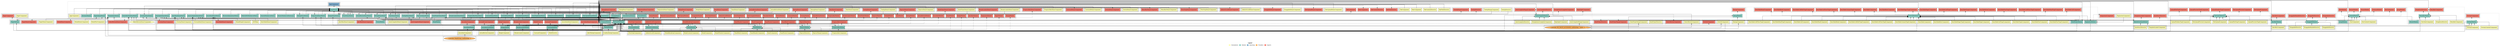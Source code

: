 digraph dependencies { node [shape="rect", style="filled", colorscheme=set312]; ranksep=0.4; compound=false; remincross=true; splines=true; splines=ortho; rankdir=LR; rankdir=TB; rankdir=BT; label=<<table BORDER="0"> <tr> <td colspan="5" align="center"><b>Legend</b></td> </tr> <tr> <td> <table BORDER="0"> <tr> <td bgcolor="#ffffb3" width="20"></td> <td>  Declarations</td> </tr> </table> </td> <td> <table BORDER="0"> <tr> <td bgcolor="#8dd3c7" width="20"></td> <td>  Module</td> </tr> </table> </td> <td> <table BORDER="0"> <tr> <td bgcolor="#80b1d3" width="20"></td> <td>  Bootstrap</td> </tr> </table> </td> <td> <table BORDER="0"> <tr> <td bgcolor="#fdb462" width="20"></td> <td>  Providers</td> </tr> </table> </td> <td> <table BORDER="0"> <tr> <td bgcolor="#fb8072" width="20"></td> <td>  Exports</td> </tr> </table> </td> </tr></table>>; ratio=compress; fontname="sans-serif";  subgraph "cluster_AppModule" { label=""; style="dotted";node [shape="folder", fillcolor=1]; subgraph cluster_AppModule_declarations { style="solid";node [style="filled", shape="rect"]; node [fillcolor=2]; "AppComponent"; }  "AppComponent" -> "AppModule" [style="solid", lhead="cluster_AppModule" ltail="cluster_AppModule_declarations"]; subgraph "cluster_AppModule_AppComponent_providers" { style="solid";  }    subgraph cluster_AppModule_imports { style="solid"; node [style="filled", fillcolor=1, shape="rect"];    "BrowserModule" [label="BrowserModule", shape="folder"];    "RouterModule.forRoot(args)" [label="RouterModule.forRoot(args)", shape="folder"];    "SharedModule.forRoot()" [label="SharedModule.forRoot()", shape="folder"];    "RebirthNGModule.forRoot()" [label="RebirthNGModule.forRoot()", shape="folder"];    "BrowserAnimationsModule" [label="BrowserAnimationsModule", shape="folder"];    "ModalDemoModule" [label="ModalDemoModule", shape="folder"];    "DialogDemoModule" [label="DialogDemoModule", shape="folder"];    "PagerDemoModule" [label="PagerDemoModule", shape="folder"];    "PaginationDemoModule" [label="PaginationDemoModule", shape="folder"];    "AlertBoxDemoModule" [label="AlertBoxDemoModule", shape="folder"];    "BadgeDemoModule" [label="BadgeDemoModule", shape="folder"];    "PanelDemoModule" [label="PanelDemoModule", shape="folder"];    "AccordionDemoModule" [label="AccordionDemoModule", shape="folder"];    "ActionButtonDemoModule" [label="ActionButtonDemoModule", shape="folder"];    "RatingDemoModule" [label="RatingDemoModule", shape="folder"];    "TabsDemoModule" [label="TabsDemoModule", shape="folder"];    "TooltipDemoModule" [label="TooltipDemoModule", shape="folder"];    "PopoverDemoModule" [label="PopoverDemoModule", shape="folder"];    "DatePickerDemoModule" [label="DatePickerDemoModule", shape="folder"];    "BreadcrumbsDemoModule" [label="BreadcrumbsDemoModule", shape="folder"];    "ProgressBarDemoModule" [label="ProgressBarDemoModule", shape="folder"];    "SelectButtonDemoModule" [label="SelectButtonDemoModule", shape="folder"];    "OverlayDemoModule" [label="OverlayDemoModule", shape="folder"];    "CarouselDemoModule" [label="CarouselDemoModule", shape="folder"];    "SwitchDemoModule" [label="SwitchDemoModule", shape="folder"];    "MenuBarDemoModule" [label="MenuBarDemoModule", shape="folder"];    "AutoCompleteDemoModule" [label="AutoCompleteDemoModule", shape="folder"];    "FlowStepDemoModule" [label="FlowStepDemoModule", shape="folder"];    "DataTableDemoModule" [label="DataTableDemoModule", shape="folder"];    "InfiniteScrollDemoModule" [label="InfiniteScrollDemoModule", shape="folder"];    "DraggableDemoModule" [label="DraggableDemoModule", shape="folder"];    "FileUploadDemoModule" [label="FileUploadDemoModule", shape="folder"];   }    "BrowserModule" -> "AppModule" [lhead="cluster_AppModule", ltail="cluster_AppModule_imports"];    "RouterModule.forRoot(args)" -> "AppModule" [lhead="cluster_AppModule", ltail="cluster_AppModule_imports"];    "SharedModule.forRoot()" -> "AppModule" [lhead="cluster_AppModule", ltail="cluster_AppModule_imports"];    "RebirthNGModule.forRoot()" -> "AppModule" [lhead="cluster_AppModule", ltail="cluster_AppModule_imports"];    "BrowserAnimationsModule" -> "AppModule" [lhead="cluster_AppModule", ltail="cluster_AppModule_imports"];    "ModalDemoModule" -> "AppModule" [lhead="cluster_AppModule", ltail="cluster_AppModule_imports"];    "DialogDemoModule" -> "AppModule" [lhead="cluster_AppModule", ltail="cluster_AppModule_imports"];    "PagerDemoModule" -> "AppModule" [lhead="cluster_AppModule", ltail="cluster_AppModule_imports"];    "PaginationDemoModule" -> "AppModule" [lhead="cluster_AppModule", ltail="cluster_AppModule_imports"];    "AlertBoxDemoModule" -> "AppModule" [lhead="cluster_AppModule", ltail="cluster_AppModule_imports"];    "BadgeDemoModule" -> "AppModule" [lhead="cluster_AppModule", ltail="cluster_AppModule_imports"];    "PanelDemoModule" -> "AppModule" [lhead="cluster_AppModule", ltail="cluster_AppModule_imports"];    "AccordionDemoModule" -> "AppModule" [lhead="cluster_AppModule", ltail="cluster_AppModule_imports"];    "ActionButtonDemoModule" -> "AppModule" [lhead="cluster_AppModule", ltail="cluster_AppModule_imports"];    "RatingDemoModule" -> "AppModule" [lhead="cluster_AppModule", ltail="cluster_AppModule_imports"];    "TabsDemoModule" -> "AppModule" [lhead="cluster_AppModule", ltail="cluster_AppModule_imports"];    "TooltipDemoModule" -> "AppModule" [lhead="cluster_AppModule", ltail="cluster_AppModule_imports"];    "PopoverDemoModule" -> "AppModule" [lhead="cluster_AppModule", ltail="cluster_AppModule_imports"];    "DatePickerDemoModule" -> "AppModule" [lhead="cluster_AppModule", ltail="cluster_AppModule_imports"];    "BreadcrumbsDemoModule" -> "AppModule" [lhead="cluster_AppModule", ltail="cluster_AppModule_imports"];    "ProgressBarDemoModule" -> "AppModule" [lhead="cluster_AppModule", ltail="cluster_AppModule_imports"];    "SelectButtonDemoModule" -> "AppModule" [lhead="cluster_AppModule", ltail="cluster_AppModule_imports"];    "OverlayDemoModule" -> "AppModule" [lhead="cluster_AppModule", ltail="cluster_AppModule_imports"];    "CarouselDemoModule" -> "AppModule" [lhead="cluster_AppModule", ltail="cluster_AppModule_imports"];    "SwitchDemoModule" -> "AppModule" [lhead="cluster_AppModule", ltail="cluster_AppModule_imports"];    "MenuBarDemoModule" -> "AppModule" [lhead="cluster_AppModule", ltail="cluster_AppModule_imports"];    "AutoCompleteDemoModule" -> "AppModule" [lhead="cluster_AppModule", ltail="cluster_AppModule_imports"];    "FlowStepDemoModule" -> "AppModule" [lhead="cluster_AppModule", ltail="cluster_AppModule_imports"];    "DataTableDemoModule" -> "AppModule" [lhead="cluster_AppModule", ltail="cluster_AppModule_imports"];    "InfiniteScrollDemoModule" -> "AppModule" [lhead="cluster_AppModule", ltail="cluster_AppModule_imports"];    "DraggableDemoModule" -> "AppModule" [lhead="cluster_AppModule", ltail="cluster_AppModule_imports"];    "FileUploadDemoModule" -> "AppModule" [lhead="cluster_AppModule", ltail="cluster_AppModule_imports"];     subgraph cluster_AppModule_exports { style="solid";node [style="filled", fillcolor=4, shape="rect"];}    subgraph cluster_AppModule_bootstrap { style="solid"; node [style="filled", fillcolor=5, shape="rect"];  "AppComponent " [label="AppComponent ", shape="rect"]  }  "AppModule" -> "AppComponent " [style="dotted", lhead="cluster_AppModule_bootstrap" ltail="cluster_AppModule"];    subgraph cluster_AppModule_providers { style="solid"; node [style="filled", fillcolor=6, shape="rect"];   }     }  subgraph "cluster_AccordionDemoModule" { label=""; style="dotted";node [shape="folder", fillcolor=1]; subgraph cluster_AccordionDemoModule_declarations { style="solid";node [style="filled", shape="rect"]; node [fillcolor=2]; "AccordionDemoComponent"; }  "AccordionDemoComponent" -> "AccordionDemoModule" [style="solid", lhead="cluster_AccordionDemoModule" ltail="cluster_AccordionDemoModule_declarations"]; subgraph "cluster_AccordionDemoModule_AccordionDemoComponent_providers" { style="solid";  }    subgraph cluster_AccordionDemoModule_imports { style="solid"; node [style="filled", fillcolor=1, shape="rect"];    "CommonModule" [label="CommonModule", shape="folder"];    "RebirthNGModule" [label="RebirthNGModule", shape="folder"];   }    "CommonModule" -> "AccordionDemoModule" [lhead="cluster_AccordionDemoModule", ltail="cluster_AccordionDemoModule_imports"];    "RebirthNGModule" -> "AccordionDemoModule" [lhead="cluster_AccordionDemoModule", ltail="cluster_AccordionDemoModule_imports"];     subgraph cluster_AccordionDemoModule_exports { style="solid";node [style="filled", fillcolor=4, shape="rect"];"AccordionDemoComponent " [label="AccordionDemoComponent ", shape="rect"]}  "AccordionDemoModule" -> "AccordionDemoComponent " [style="dashed", ltail="cluster_AccordionDemoModule" lhead="cluster_AccordionDemoModule_exports"];    subgraph cluster_AccordionDemoModule_bootstrap { style="solid"; node [style="filled", fillcolor=5, shape="rect"];  }    subgraph cluster_AccordionDemoModule_providers { style="solid"; node [style="filled", fillcolor=6, shape="rect"];   }     }  subgraph "cluster_ActionButtonDemoModule" { label=""; style="dotted";node [shape="folder", fillcolor=1]; subgraph cluster_ActionButtonDemoModule_declarations { style="solid";node [style="filled", shape="rect"]; node [fillcolor=2]; "ActionButtonDemoComponent"; }  "ActionButtonDemoComponent" -> "ActionButtonDemoModule" [style="solid", lhead="cluster_ActionButtonDemoModule" ltail="cluster_ActionButtonDemoModule_declarations"]; subgraph "cluster_ActionButtonDemoModule_ActionButtonDemoComponent_providers" { style="solid";  }    subgraph cluster_ActionButtonDemoModule_imports { style="solid"; node [style="filled", fillcolor=1, shape="rect"];    "CommonModule" [label="CommonModule", shape="folder"];    "RebirthNGModule" [label="RebirthNGModule", shape="folder"];   }    "CommonModule" -> "ActionButtonDemoModule" [lhead="cluster_ActionButtonDemoModule", ltail="cluster_ActionButtonDemoModule_imports"];    "RebirthNGModule" -> "ActionButtonDemoModule" [lhead="cluster_ActionButtonDemoModule", ltail="cluster_ActionButtonDemoModule_imports"];     subgraph cluster_ActionButtonDemoModule_exports { style="solid";node [style="filled", fillcolor=4, shape="rect"];"ActionButtonDemoComponent " [label="ActionButtonDemoComponent ", shape="rect"]}  "ActionButtonDemoModule" -> "ActionButtonDemoComponent " [style="dashed", ltail="cluster_ActionButtonDemoModule" lhead="cluster_ActionButtonDemoModule_exports"];    subgraph cluster_ActionButtonDemoModule_bootstrap { style="solid"; node [style="filled", fillcolor=5, shape="rect"];  }    subgraph cluster_ActionButtonDemoModule_providers { style="solid"; node [style="filled", fillcolor=6, shape="rect"];   }     }  subgraph "cluster_AlertBoxDemoModule" { label=""; style="dotted";node [shape="folder", fillcolor=1]; subgraph cluster_AlertBoxDemoModule_declarations { style="solid";node [style="filled", shape="rect"]; node [fillcolor=2]; "AlertBoxDemoComponent"; }  "AlertBoxDemoComponent" -> "AlertBoxDemoModule" [style="solid", lhead="cluster_AlertBoxDemoModule" ltail="cluster_AlertBoxDemoModule_declarations"]; subgraph "cluster_AlertBoxDemoModule_AlertBoxDemoComponent_providers" { style="solid";  }    subgraph cluster_AlertBoxDemoModule_imports { style="solid"; node [style="filled", fillcolor=1, shape="rect"];    "CommonModule" [label="CommonModule", shape="folder"];    "FormsModule" [label="FormsModule", shape="folder"];    "RebirthNGModule" [label="RebirthNGModule", shape="folder"];   }    "CommonModule" -> "AlertBoxDemoModule" [lhead="cluster_AlertBoxDemoModule", ltail="cluster_AlertBoxDemoModule_imports"];    "FormsModule" -> "AlertBoxDemoModule" [lhead="cluster_AlertBoxDemoModule", ltail="cluster_AlertBoxDemoModule_imports"];    "RebirthNGModule" -> "AlertBoxDemoModule" [lhead="cluster_AlertBoxDemoModule", ltail="cluster_AlertBoxDemoModule_imports"];     subgraph cluster_AlertBoxDemoModule_exports { style="solid";node [style="filled", fillcolor=4, shape="rect"];"AlertBoxDemoComponent " [label="AlertBoxDemoComponent ", shape="rect"]}  "AlertBoxDemoModule" -> "AlertBoxDemoComponent " [style="dashed", ltail="cluster_AlertBoxDemoModule" lhead="cluster_AlertBoxDemoModule_exports"];    subgraph cluster_AlertBoxDemoModule_bootstrap { style="solid"; node [style="filled", fillcolor=5, shape="rect"];  }    subgraph cluster_AlertBoxDemoModule_providers { style="solid"; node [style="filled", fillcolor=6, shape="rect"];   }     }  subgraph "cluster_AutoCompleteDemoModule" { label=""; style="dotted";node [shape="folder", fillcolor=1]; subgraph cluster_AutoCompleteDemoModule_declarations { style="solid";node [style="filled", shape="rect"]; node [fillcolor=2]; "AutoCompleteDemoComponent"; }  "AutoCompleteDemoComponent" -> "AutoCompleteDemoModule" [style="solid", lhead="cluster_AutoCompleteDemoModule" ltail="cluster_AutoCompleteDemoModule_declarations"]; subgraph "cluster_AutoCompleteDemoModule_AutoCompleteDemoComponent_providers" { style="solid";  }    subgraph cluster_AutoCompleteDemoModule_imports { style="solid"; node [style="filled", fillcolor=1, shape="rect"];    "CommonModule" [label="CommonModule", shape="folder"];    "RebirthNGModule" [label="RebirthNGModule", shape="folder"];    "FormsModule" [label="FormsModule", shape="folder"];    "HttpModule" [label="HttpModule", shape="folder"];   }    "CommonModule" -> "AutoCompleteDemoModule" [lhead="cluster_AutoCompleteDemoModule", ltail="cluster_AutoCompleteDemoModule_imports"];    "RebirthNGModule" -> "AutoCompleteDemoModule" [lhead="cluster_AutoCompleteDemoModule", ltail="cluster_AutoCompleteDemoModule_imports"];    "FormsModule" -> "AutoCompleteDemoModule" [lhead="cluster_AutoCompleteDemoModule", ltail="cluster_AutoCompleteDemoModule_imports"];    "HttpModule" -> "AutoCompleteDemoModule" [lhead="cluster_AutoCompleteDemoModule", ltail="cluster_AutoCompleteDemoModule_imports"];     subgraph cluster_AutoCompleteDemoModule_exports { style="solid";node [style="filled", fillcolor=4, shape="rect"];"AutoCompleteDemoComponent " [label="AutoCompleteDemoComponent ", shape="rect"]}  "AutoCompleteDemoModule" -> "AutoCompleteDemoComponent " [style="dashed", ltail="cluster_AutoCompleteDemoModule" lhead="cluster_AutoCompleteDemoModule_exports"];    subgraph cluster_AutoCompleteDemoModule_bootstrap { style="solid"; node [style="filled", fillcolor=5, shape="rect"];  }    subgraph cluster_AutoCompleteDemoModule_providers { style="solid"; node [style="filled", fillcolor=6, shape="rect"];   }     }  subgraph "cluster_BadgeDemoModule" { label=""; style="dotted";node [shape="folder", fillcolor=1]; subgraph cluster_BadgeDemoModule_declarations { style="solid";node [style="filled", shape="rect"]; node [fillcolor=2]; "BadgeDemoComponent"; }  "BadgeDemoComponent" -> "BadgeDemoModule" [style="solid", lhead="cluster_BadgeDemoModule" ltail="cluster_BadgeDemoModule_declarations"]; subgraph "cluster_BadgeDemoModule_BadgeDemoComponent_providers" { style="solid";  }    subgraph cluster_BadgeDemoModule_imports { style="solid"; node [style="filled", fillcolor=1, shape="rect"];    "CommonModule" [label="CommonModule", shape="folder"];    "RebirthNGModule" [label="RebirthNGModule", shape="folder"];   }    "CommonModule" -> "BadgeDemoModule" [lhead="cluster_BadgeDemoModule", ltail="cluster_BadgeDemoModule_imports"];    "RebirthNGModule" -> "BadgeDemoModule" [lhead="cluster_BadgeDemoModule", ltail="cluster_BadgeDemoModule_imports"];     subgraph cluster_BadgeDemoModule_exports { style="solid";node [style="filled", fillcolor=4, shape="rect"];"BadgeDemoComponent " [label="BadgeDemoComponent ", shape="rect"]}  "BadgeDemoModule" -> "BadgeDemoComponent " [style="dashed", ltail="cluster_BadgeDemoModule" lhead="cluster_BadgeDemoModule_exports"];    subgraph cluster_BadgeDemoModule_bootstrap { style="solid"; node [style="filled", fillcolor=5, shape="rect"];  }    subgraph cluster_BadgeDemoModule_providers { style="solid"; node [style="filled", fillcolor=6, shape="rect"];   }     }  subgraph "cluster_BreadcrumbsDemoModule" { label=""; style="dotted";node [shape="folder", fillcolor=1]; subgraph cluster_BreadcrumbsDemoModule_declarations { style="solid";node [style="filled", shape="rect"]; node [fillcolor=2]; "BreadcrumbsDemoComponent"; }  "BreadcrumbsDemoComponent" -> "BreadcrumbsDemoModule" [style="solid", lhead="cluster_BreadcrumbsDemoModule" ltail="cluster_BreadcrumbsDemoModule_declarations"]; subgraph "cluster_BreadcrumbsDemoModule_BreadcrumbsDemoComponent_providers" { style="solid";  }    subgraph cluster_BreadcrumbsDemoModule_imports { style="solid"; node [style="filled", fillcolor=1, shape="rect"];    "CommonModule" [label="CommonModule", shape="folder"];    "RebirthNGModule" [label="RebirthNGModule", shape="folder"];   }    "CommonModule" -> "BreadcrumbsDemoModule" [lhead="cluster_BreadcrumbsDemoModule", ltail="cluster_BreadcrumbsDemoModule_imports"];    "RebirthNGModule" -> "BreadcrumbsDemoModule" [lhead="cluster_BreadcrumbsDemoModule", ltail="cluster_BreadcrumbsDemoModule_imports"];     subgraph cluster_BreadcrumbsDemoModule_exports { style="solid";node [style="filled", fillcolor=4, shape="rect"];"BreadcrumbsDemoComponent " [label="BreadcrumbsDemoComponent ", shape="rect"]}  "BreadcrumbsDemoModule" -> "BreadcrumbsDemoComponent " [style="dashed", ltail="cluster_BreadcrumbsDemoModule" lhead="cluster_BreadcrumbsDemoModule_exports"];    subgraph cluster_BreadcrumbsDemoModule_bootstrap { style="solid"; node [style="filled", fillcolor=5, shape="rect"];  }    subgraph cluster_BreadcrumbsDemoModule_providers { style="solid"; node [style="filled", fillcolor=6, shape="rect"];   }     }  subgraph "cluster_CarouselDemoModule" { label=""; style="dotted";node [shape="folder", fillcolor=1]; subgraph cluster_CarouselDemoModule_declarations { style="solid";node [style="filled", shape="rect"]; node [fillcolor=2]; "CarouselDemoComponent"; }  "CarouselDemoComponent" -> "CarouselDemoModule" [style="solid", lhead="cluster_CarouselDemoModule" ltail="cluster_CarouselDemoModule_declarations"]; subgraph "cluster_CarouselDemoModule_CarouselDemoComponent_providers" { style="solid";  }    subgraph cluster_CarouselDemoModule_imports { style="solid"; node [style="filled", fillcolor=1, shape="rect"];    "CommonModule" [label="CommonModule", shape="folder"];    "RebirthNGModule" [label="RebirthNGModule", shape="folder"];   }    "CommonModule" -> "CarouselDemoModule" [lhead="cluster_CarouselDemoModule", ltail="cluster_CarouselDemoModule_imports"];    "RebirthNGModule" -> "CarouselDemoModule" [lhead="cluster_CarouselDemoModule", ltail="cluster_CarouselDemoModule_imports"];     subgraph cluster_CarouselDemoModule_exports { style="solid";node [style="filled", fillcolor=4, shape="rect"];"CarouselDemoComponent " [label="CarouselDemoComponent ", shape="rect"]}  "CarouselDemoModule" -> "CarouselDemoComponent " [style="dashed", ltail="cluster_CarouselDemoModule" lhead="cluster_CarouselDemoModule_exports"];    subgraph cluster_CarouselDemoModule_bootstrap { style="solid"; node [style="filled", fillcolor=5, shape="rect"];  }    subgraph cluster_CarouselDemoModule_providers { style="solid"; node [style="filled", fillcolor=6, shape="rect"];   }     }  subgraph "cluster_DataTableDemoModule" { label=""; style="dotted";node [shape="folder", fillcolor=1]; subgraph cluster_DataTableDemoModule_declarations { style="solid";node [style="filled", shape="rect"]; node [fillcolor=2]; "DataTableDemoComponent"; node [fillcolor=2]; "AVGPipe"; node [fillcolor=2]; "ModalPeopleComponent"; }  "DataTableDemoComponent" -> "DataTableDemoModule" [style="solid", lhead="cluster_DataTableDemoModule" ltail="cluster_DataTableDemoModule_declarations"]; subgraph "cluster_DataTableDemoModule_DataTableDemoComponent_providers" { style="solid";  }  "AVGPipe" -> "DataTableDemoModule" [style="solid", lhead="cluster_DataTableDemoModule" ltail="cluster_DataTableDemoModule_declarations"]; subgraph "cluster_DataTableDemoModule_AVGPipe_providers" { style="solid";  }  "ModalPeopleComponent" -> "DataTableDemoModule" [style="solid", lhead="cluster_DataTableDemoModule" ltail="cluster_DataTableDemoModule_declarations"]; subgraph "cluster_DataTableDemoModule_ModalPeopleComponent_providers" { style="solid";  }    subgraph cluster_DataTableDemoModule_imports { style="solid"; node [style="filled", fillcolor=1, shape="rect"];    "CommonModule" [label="CommonModule", shape="folder"];    "RebirthNGModule" [label="RebirthNGModule", shape="folder"];    "FormsModule" [label="FormsModule", shape="folder"];   }    "CommonModule" -> "DataTableDemoModule" [lhead="cluster_DataTableDemoModule", ltail="cluster_DataTableDemoModule_imports"];    "RebirthNGModule" -> "DataTableDemoModule" [lhead="cluster_DataTableDemoModule", ltail="cluster_DataTableDemoModule_imports"];    "FormsModule" -> "DataTableDemoModule" [lhead="cluster_DataTableDemoModule", ltail="cluster_DataTableDemoModule_imports"];     subgraph cluster_DataTableDemoModule_exports { style="solid";node [style="filled", fillcolor=4, shape="rect"];"DataTableDemoComponent " [label="DataTableDemoComponent ", shape="rect"]}  "DataTableDemoModule" -> "DataTableDemoComponent " [style="dashed", ltail="cluster_DataTableDemoModule" lhead="cluster_DataTableDemoModule_exports"];    subgraph cluster_DataTableDemoModule_bootstrap { style="solid"; node [style="filled", fillcolor=5, shape="rect"];  }    subgraph cluster_DataTableDemoModule_providers { style="solid"; node [style="filled", fillcolor=6, shape="rect"];   }     }  subgraph "cluster_DatePickerDemoModule" { label=""; style="dotted";node [shape="folder", fillcolor=1]; subgraph cluster_DatePickerDemoModule_declarations { style="solid";node [style="filled", shape="rect"]; node [fillcolor=2]; "DatePickerDemoComponent"; }  "DatePickerDemoComponent" -> "DatePickerDemoModule" [style="solid", lhead="cluster_DatePickerDemoModule" ltail="cluster_DatePickerDemoModule_declarations"]; subgraph "cluster_DatePickerDemoModule_DatePickerDemoComponent_providers" { style="solid";  }    subgraph cluster_DatePickerDemoModule_imports { style="solid"; node [style="filled", fillcolor=1, shape="rect"];    "CommonModule" [label="CommonModule", shape="folder"];    "FormsModule" [label="FormsModule", shape="folder"];    "RebirthNGModule" [label="RebirthNGModule", shape="folder"];   }    "CommonModule" -> "DatePickerDemoModule" [lhead="cluster_DatePickerDemoModule", ltail="cluster_DatePickerDemoModule_imports"];    "FormsModule" -> "DatePickerDemoModule" [lhead="cluster_DatePickerDemoModule", ltail="cluster_DatePickerDemoModule_imports"];    "RebirthNGModule" -> "DatePickerDemoModule" [lhead="cluster_DatePickerDemoModule", ltail="cluster_DatePickerDemoModule_imports"];     subgraph cluster_DatePickerDemoModule_exports { style="solid";node [style="filled", fillcolor=4, shape="rect"];"DatePickerDemoComponent " [label="DatePickerDemoComponent ", shape="rect"]}  "DatePickerDemoModule" -> "DatePickerDemoComponent " [style="dashed", ltail="cluster_DatePickerDemoModule" lhead="cluster_DatePickerDemoModule_exports"];    subgraph cluster_DatePickerDemoModule_bootstrap { style="solid"; node [style="filled", fillcolor=5, shape="rect"];  }    subgraph cluster_DatePickerDemoModule_providers { style="solid"; node [style="filled", fillcolor=6, shape="rect"];   }     }  subgraph "cluster_DialogDemoModule" { label=""; style="dotted";node [shape="folder", fillcolor=1]; subgraph cluster_DialogDemoModule_declarations { style="solid";node [style="filled", shape="rect"]; node [fillcolor=2]; "DialogDemoComponent"; }  "DialogDemoComponent" -> "DialogDemoModule" [style="solid", lhead="cluster_DialogDemoModule" ltail="cluster_DialogDemoModule_declarations"]; subgraph "cluster_DialogDemoModule_DialogDemoComponent_providers" { style="solid";  }    subgraph cluster_DialogDemoModule_imports { style="solid"; node [style="filled", fillcolor=1, shape="rect"];    "RebirthNGModule" [label="RebirthNGModule", shape="folder"];   }    "RebirthNGModule" -> "DialogDemoModule" [lhead="cluster_DialogDemoModule", ltail="cluster_DialogDemoModule_imports"];     subgraph cluster_DialogDemoModule_exports { style="solid";node [style="filled", fillcolor=4, shape="rect"];"DialogDemoComponent " [label="DialogDemoComponent ", shape="rect"]}  "DialogDemoModule" -> "DialogDemoComponent " [style="dashed", ltail="cluster_DialogDemoModule" lhead="cluster_DialogDemoModule_exports"];    subgraph cluster_DialogDemoModule_bootstrap { style="solid"; node [style="filled", fillcolor=5, shape="rect"];  }    subgraph cluster_DialogDemoModule_providers { style="solid"; node [style="filled", fillcolor=6, shape="rect"];   }     }  subgraph "cluster_DraggableDemoModule" { label=""; style="dotted";node [shape="folder", fillcolor=1]; subgraph cluster_DraggableDemoModule_declarations { style="solid";node [style="filled", shape="rect"]; node [fillcolor=2]; "DraggableDemoComponent"; }  "DraggableDemoComponent" -> "DraggableDemoModule" [style="solid", lhead="cluster_DraggableDemoModule" ltail="cluster_DraggableDemoModule_declarations"]; subgraph "cluster_DraggableDemoModule_DraggableDemoComponent_providers" { style="solid";  }    subgraph cluster_DraggableDemoModule_imports { style="solid"; node [style="filled", fillcolor=1, shape="rect"];    "CommonModule" [label="CommonModule", shape="folder"];    "RebirthNGModule" [label="RebirthNGModule", shape="folder"];   }    "CommonModule" -> "DraggableDemoModule" [lhead="cluster_DraggableDemoModule", ltail="cluster_DraggableDemoModule_imports"];    "RebirthNGModule" -> "DraggableDemoModule" [lhead="cluster_DraggableDemoModule", ltail="cluster_DraggableDemoModule_imports"];     subgraph cluster_DraggableDemoModule_exports { style="solid";node [style="filled", fillcolor=4, shape="rect"];"DraggableDemoComponent " [label="DraggableDemoComponent ", shape="rect"]}  "DraggableDemoModule" -> "DraggableDemoComponent " [style="dashed", ltail="cluster_DraggableDemoModule" lhead="cluster_DraggableDemoModule_exports"];    subgraph cluster_DraggableDemoModule_bootstrap { style="solid"; node [style="filled", fillcolor=5, shape="rect"];  }    subgraph cluster_DraggableDemoModule_providers { style="solid"; node [style="filled", fillcolor=6, shape="rect"];   }     }  subgraph "cluster_FileUploadDemoModule" { label=""; style="dotted";node [shape="folder", fillcolor=1]; subgraph cluster_FileUploadDemoModule_declarations { style="solid";node [style="filled", shape="rect"]; node [fillcolor=2]; "FileUploadDemoComponent"; }  "FileUploadDemoComponent" -> "FileUploadDemoModule" [style="solid", lhead="cluster_FileUploadDemoModule" ltail="cluster_FileUploadDemoModule_declarations"]; subgraph "cluster_FileUploadDemoModule_FileUploadDemoComponent_providers" { style="solid";  }    subgraph cluster_FileUploadDemoModule_imports { style="solid"; node [style="filled", fillcolor=1, shape="rect"];    "CommonModule" [label="CommonModule", shape="folder"];    "RebirthNGModule" [label="RebirthNGModule", shape="folder"];   }    "CommonModule" -> "FileUploadDemoModule" [lhead="cluster_FileUploadDemoModule", ltail="cluster_FileUploadDemoModule_imports"];    "RebirthNGModule" -> "FileUploadDemoModule" [lhead="cluster_FileUploadDemoModule", ltail="cluster_FileUploadDemoModule_imports"];     subgraph cluster_FileUploadDemoModule_exports { style="solid";node [style="filled", fillcolor=4, shape="rect"];"FileUploadDemoComponent " [label="FileUploadDemoComponent ", shape="rect"]}  "FileUploadDemoModule" -> "FileUploadDemoComponent " [style="dashed", ltail="cluster_FileUploadDemoModule" lhead="cluster_FileUploadDemoModule_exports"];    subgraph cluster_FileUploadDemoModule_bootstrap { style="solid"; node [style="filled", fillcolor=5, shape="rect"];  }    subgraph cluster_FileUploadDemoModule_providers { style="solid"; node [style="filled", fillcolor=6, shape="rect"];   }     }  subgraph "cluster_FlowStepDemoModule" { label=""; style="dotted";node [shape="folder", fillcolor=1]; subgraph cluster_FlowStepDemoModule_declarations { style="solid";node [style="filled", shape="rect"]; node [fillcolor=2]; "FlowStepDemoComponent"; }  "FlowStepDemoComponent" -> "FlowStepDemoModule" [style="solid", lhead="cluster_FlowStepDemoModule" ltail="cluster_FlowStepDemoModule_declarations"]; subgraph "cluster_FlowStepDemoModule_FlowStepDemoComponent_providers" { style="solid";  }    subgraph cluster_FlowStepDemoModule_imports { style="solid"; node [style="filled", fillcolor=1, shape="rect"];    "CommonModule" [label="CommonModule", shape="folder"];    "RebirthNGModule" [label="RebirthNGModule", shape="folder"];   }    "CommonModule" -> "FlowStepDemoModule" [lhead="cluster_FlowStepDemoModule", ltail="cluster_FlowStepDemoModule_imports"];    "RebirthNGModule" -> "FlowStepDemoModule" [lhead="cluster_FlowStepDemoModule", ltail="cluster_FlowStepDemoModule_imports"];     subgraph cluster_FlowStepDemoModule_exports { style="solid";node [style="filled", fillcolor=4, shape="rect"];"FlowStepDemoComponent " [label="FlowStepDemoComponent ", shape="rect"]}  "FlowStepDemoModule" -> "FlowStepDemoComponent " [style="dashed", ltail="cluster_FlowStepDemoModule" lhead="cluster_FlowStepDemoModule_exports"];    subgraph cluster_FlowStepDemoModule_bootstrap { style="solid"; node [style="filled", fillcolor=5, shape="rect"];  }    subgraph cluster_FlowStepDemoModule_providers { style="solid"; node [style="filled", fillcolor=6, shape="rect"];   }     }  subgraph "cluster_InfiniteScrollDemoModule" { label=""; style="dotted";node [shape="folder", fillcolor=1]; subgraph cluster_InfiniteScrollDemoModule_declarations { style="solid";node [style="filled", shape="rect"]; node [fillcolor=2]; "InfiniteScrollDemoComponent"; }  "InfiniteScrollDemoComponent" -> "InfiniteScrollDemoModule" [style="solid", lhead="cluster_InfiniteScrollDemoModule" ltail="cluster_InfiniteScrollDemoModule_declarations"]; subgraph "cluster_InfiniteScrollDemoModule_InfiniteScrollDemoComponent_providers" { style="solid";  }    subgraph cluster_InfiniteScrollDemoModule_imports { style="solid"; node [style="filled", fillcolor=1, shape="rect"];    "CommonModule" [label="CommonModule", shape="folder"];    "RebirthNGModule" [label="RebirthNGModule", shape="folder"];   }    "CommonModule" -> "InfiniteScrollDemoModule" [lhead="cluster_InfiniteScrollDemoModule", ltail="cluster_InfiniteScrollDemoModule_imports"];    "RebirthNGModule" -> "InfiniteScrollDemoModule" [lhead="cluster_InfiniteScrollDemoModule", ltail="cluster_InfiniteScrollDemoModule_imports"];     subgraph cluster_InfiniteScrollDemoModule_exports { style="solid";node [style="filled", fillcolor=4, shape="rect"];"InfiniteScrollDemoComponent " [label="InfiniteScrollDemoComponent ", shape="rect"]}  "InfiniteScrollDemoModule" -> "InfiniteScrollDemoComponent " [style="dashed", ltail="cluster_InfiniteScrollDemoModule" lhead="cluster_InfiniteScrollDemoModule_exports"];    subgraph cluster_InfiniteScrollDemoModule_bootstrap { style="solid"; node [style="filled", fillcolor=5, shape="rect"];  }    subgraph cluster_InfiniteScrollDemoModule_providers { style="solid"; node [style="filled", fillcolor=6, shape="rect"];   }     }  subgraph "cluster_MenuBarDemoModule" { label=""; style="dotted";node [shape="folder", fillcolor=1]; subgraph cluster_MenuBarDemoModule_declarations { style="solid";node [style="filled", shape="rect"]; node [fillcolor=2]; "MenuBarDemoComponent"; }  "MenuBarDemoComponent" -> "MenuBarDemoModule" [style="solid", lhead="cluster_MenuBarDemoModule" ltail="cluster_MenuBarDemoModule_declarations"]; subgraph "cluster_MenuBarDemoModule_MenuBarDemoComponent_providers" { style="solid";  }    subgraph cluster_MenuBarDemoModule_imports { style="solid"; node [style="filled", fillcolor=1, shape="rect"];    "CommonModule" [label="CommonModule", shape="folder"];    "RebirthNGModule" [label="RebirthNGModule", shape="folder"];    "FormsModule" [label="FormsModule", shape="folder"];   }    "CommonModule" -> "MenuBarDemoModule" [lhead="cluster_MenuBarDemoModule", ltail="cluster_MenuBarDemoModule_imports"];    "RebirthNGModule" -> "MenuBarDemoModule" [lhead="cluster_MenuBarDemoModule", ltail="cluster_MenuBarDemoModule_imports"];    "FormsModule" -> "MenuBarDemoModule" [lhead="cluster_MenuBarDemoModule", ltail="cluster_MenuBarDemoModule_imports"];     subgraph cluster_MenuBarDemoModule_exports { style="solid";node [style="filled", fillcolor=4, shape="rect"];"MenuBarDemoComponent " [label="MenuBarDemoComponent ", shape="rect"]}  "MenuBarDemoModule" -> "MenuBarDemoComponent " [style="dashed", ltail="cluster_MenuBarDemoModule" lhead="cluster_MenuBarDemoModule_exports"];    subgraph cluster_MenuBarDemoModule_bootstrap { style="solid"; node [style="filled", fillcolor=5, shape="rect"];  }    subgraph cluster_MenuBarDemoModule_providers { style="solid"; node [style="filled", fillcolor=6, shape="rect"];   }     }  subgraph "cluster_ModalDemoModule" { label=""; style="dotted";node [shape="folder", fillcolor=1]; subgraph cluster_ModalDemoModule_declarations { style="solid";node [style="filled", shape="rect"]; node [fillcolor=2]; "ModalDemoComponent"; node [fillcolor=2]; "ModalTestComponent"; }  "ModalDemoComponent" -> "ModalDemoModule" [style="solid", lhead="cluster_ModalDemoModule" ltail="cluster_ModalDemoModule_declarations"]; subgraph "cluster_ModalDemoModule_ModalDemoComponent_providers" { style="solid";  }  "ModalTestComponent" -> "ModalDemoModule" [style="solid", lhead="cluster_ModalDemoModule" ltail="cluster_ModalDemoModule_declarations"]; subgraph "cluster_ModalDemoModule_ModalTestComponent_providers" { style="solid";  }    subgraph cluster_ModalDemoModule_imports { style="solid"; node [style="filled", fillcolor=1, shape="rect"];    "CommonModule" [label="CommonModule", shape="folder"];    "FormsModule" [label="FormsModule", shape="folder"];   }    "CommonModule" -> "ModalDemoModule" [lhead="cluster_ModalDemoModule", ltail="cluster_ModalDemoModule_imports"];    "FormsModule" -> "ModalDemoModule" [lhead="cluster_ModalDemoModule", ltail="cluster_ModalDemoModule_imports"];     subgraph cluster_ModalDemoModule_exports { style="solid";node [style="filled", fillcolor=4, shape="rect"];"ModalDemoComponent " [label="ModalDemoComponent ", shape="rect"]}  "ModalDemoModule" -> "ModalDemoComponent " [style="dashed", ltail="cluster_ModalDemoModule" lhead="cluster_ModalDemoModule_exports"];    subgraph cluster_ModalDemoModule_bootstrap { style="solid"; node [style="filled", fillcolor=5, shape="rect"];  }    subgraph cluster_ModalDemoModule_providers { style="solid"; node [style="filled", fillcolor=6, shape="rect"];   }     }  subgraph "cluster_OverlayDemoModule" { label=""; style="dotted";node [shape="folder", fillcolor=1]; subgraph cluster_OverlayDemoModule_declarations { style="solid";node [style="filled", shape="rect"]; node [fillcolor=2]; "OverlayDemoComponent"; node [fillcolor=2]; "OverlayBodyDemoComponent"; }  "OverlayDemoComponent" -> "OverlayDemoModule" [style="solid", lhead="cluster_OverlayDemoModule" ltail="cluster_OverlayDemoModule_declarations"]; subgraph "cluster_OverlayDemoModule_OverlayDemoComponent_providers" { style="solid";  }  "OverlayBodyDemoComponent" -> "OverlayDemoModule" [style="solid", lhead="cluster_OverlayDemoModule" ltail="cluster_OverlayDemoModule_declarations"]; subgraph "cluster_OverlayDemoModule_OverlayBodyDemoComponent_providers" { style="solid";  }    subgraph cluster_OverlayDemoModule_imports { style="solid"; node [style="filled", fillcolor=1, shape="rect"];    "CommonModule" [label="CommonModule", shape="folder"];   }    "CommonModule" -> "OverlayDemoModule" [lhead="cluster_OverlayDemoModule", ltail="cluster_OverlayDemoModule_imports"];     subgraph cluster_OverlayDemoModule_exports { style="solid";node [style="filled", fillcolor=4, shape="rect"];"OverlayDemoComponent " [label="OverlayDemoComponent ", shape="rect"]}  "OverlayDemoModule" -> "OverlayDemoComponent " [style="dashed", ltail="cluster_OverlayDemoModule" lhead="cluster_OverlayDemoModule_exports"];    subgraph cluster_OverlayDemoModule_bootstrap { style="solid"; node [style="filled", fillcolor=5, shape="rect"];  }    subgraph cluster_OverlayDemoModule_providers { style="solid"; node [style="filled", fillcolor=6, shape="rect"];   }     }  subgraph "cluster_PagerDemoModule" { label=""; style="dotted";node [shape="folder", fillcolor=1]; subgraph cluster_PagerDemoModule_declarations { style="solid";node [style="filled", shape="rect"]; node [fillcolor=2]; "PagerDemoComponent"; }  "PagerDemoComponent" -> "PagerDemoModule" [style="solid", lhead="cluster_PagerDemoModule" ltail="cluster_PagerDemoModule_declarations"]; subgraph "cluster_PagerDemoModule_PagerDemoComponent_providers" { style="solid";  }    subgraph cluster_PagerDemoModule_imports { style="solid"; node [style="filled", fillcolor=1, shape="rect"];    "CommonModule" [label="CommonModule", shape="folder"];    "PagerModule" [label="PagerModule", shape="folder"];   }    "CommonModule" -> "PagerDemoModule" [lhead="cluster_PagerDemoModule", ltail="cluster_PagerDemoModule_imports"];    "PagerModule" -> "PagerDemoModule" [lhead="cluster_PagerDemoModule", ltail="cluster_PagerDemoModule_imports"];     subgraph cluster_PagerDemoModule_exports { style="solid";node [style="filled", fillcolor=4, shape="rect"];"PagerDemoComponent " [label="PagerDemoComponent ", shape="rect"]}  "PagerDemoModule" -> "PagerDemoComponent " [style="dashed", ltail="cluster_PagerDemoModule" lhead="cluster_PagerDemoModule_exports"];    subgraph cluster_PagerDemoModule_bootstrap { style="solid"; node [style="filled", fillcolor=5, shape="rect"];  }    subgraph cluster_PagerDemoModule_providers { style="solid"; node [style="filled", fillcolor=6, shape="rect"];   }     }  subgraph "cluster_PaginationDemoModule" { label=""; style="dotted";node [shape="folder", fillcolor=1]; subgraph cluster_PaginationDemoModule_declarations { style="solid";node [style="filled", shape="rect"]; node [fillcolor=2]; "PaginationDemoComponent"; }  "PaginationDemoComponent" -> "PaginationDemoModule" [style="solid", lhead="cluster_PaginationDemoModule" ltail="cluster_PaginationDemoModule_declarations"]; subgraph "cluster_PaginationDemoModule_PaginationDemoComponent_providers" { style="solid";  }    subgraph cluster_PaginationDemoModule_imports { style="solid"; node [style="filled", fillcolor=1, shape="rect"];    "CommonModule" [label="CommonModule", shape="folder"];    "RebirthNGModule" [label="RebirthNGModule", shape="folder"];   }    "CommonModule" -> "PaginationDemoModule" [lhead="cluster_PaginationDemoModule", ltail="cluster_PaginationDemoModule_imports"];    "RebirthNGModule" -> "PaginationDemoModule" [lhead="cluster_PaginationDemoModule", ltail="cluster_PaginationDemoModule_imports"];     subgraph cluster_PaginationDemoModule_exports { style="solid";node [style="filled", fillcolor=4, shape="rect"];"PaginationDemoComponent " [label="PaginationDemoComponent ", shape="rect"]}  "PaginationDemoModule" -> "PaginationDemoComponent " [style="dashed", ltail="cluster_PaginationDemoModule" lhead="cluster_PaginationDemoModule_exports"];    subgraph cluster_PaginationDemoModule_bootstrap { style="solid"; node [style="filled", fillcolor=5, shape="rect"];  }    subgraph cluster_PaginationDemoModule_providers { style="solid"; node [style="filled", fillcolor=6, shape="rect"];   }     }  subgraph "cluster_PanelDemoModule" { label=""; style="dotted";node [shape="folder", fillcolor=1]; subgraph cluster_PanelDemoModule_declarations { style="solid";node [style="filled", shape="rect"]; node [fillcolor=2]; "PanelDemoComponent"; }  "PanelDemoComponent" -> "PanelDemoModule" [style="solid", lhead="cluster_PanelDemoModule" ltail="cluster_PanelDemoModule_declarations"]; subgraph "cluster_PanelDemoModule_PanelDemoComponent_providers" { style="solid";  }    subgraph cluster_PanelDemoModule_imports { style="solid"; node [style="filled", fillcolor=1, shape="rect"];    "CommonModule" [label="CommonModule", shape="folder"];    "RebirthNGModule" [label="RebirthNGModule", shape="folder"];   }    "CommonModule" -> "PanelDemoModule" [lhead="cluster_PanelDemoModule", ltail="cluster_PanelDemoModule_imports"];    "RebirthNGModule" -> "PanelDemoModule" [lhead="cluster_PanelDemoModule", ltail="cluster_PanelDemoModule_imports"];     subgraph cluster_PanelDemoModule_exports { style="solid";node [style="filled", fillcolor=4, shape="rect"];"PanelDemoComponent " [label="PanelDemoComponent ", shape="rect"]}  "PanelDemoModule" -> "PanelDemoComponent " [style="dashed", ltail="cluster_PanelDemoModule" lhead="cluster_PanelDemoModule_exports"];    subgraph cluster_PanelDemoModule_bootstrap { style="solid"; node [style="filled", fillcolor=5, shape="rect"];  }    subgraph cluster_PanelDemoModule_providers { style="solid"; node [style="filled", fillcolor=6, shape="rect"];   }     }  subgraph "cluster_PopoverDemoModule" { label=""; style="dotted";node [shape="folder", fillcolor=1]; subgraph cluster_PopoverDemoModule_declarations { style="solid";node [style="filled", shape="rect"]; node [fillcolor=2]; "PopoverDemoComponent"; }  "PopoverDemoComponent" -> "PopoverDemoModule" [style="solid", lhead="cluster_PopoverDemoModule" ltail="cluster_PopoverDemoModule_declarations"]; subgraph "cluster_PopoverDemoModule_PopoverDemoComponent_providers" { style="solid";  }    subgraph cluster_PopoverDemoModule_imports { style="solid"; node [style="filled", fillcolor=1, shape="rect"];    "CommonModule" [label="CommonModule", shape="folder"];    "FormsModule" [label="FormsModule", shape="folder"];    "RebirthNGModule" [label="RebirthNGModule", shape="folder"];   }    "CommonModule" -> "PopoverDemoModule" [lhead="cluster_PopoverDemoModule", ltail="cluster_PopoverDemoModule_imports"];    "FormsModule" -> "PopoverDemoModule" [lhead="cluster_PopoverDemoModule", ltail="cluster_PopoverDemoModule_imports"];    "RebirthNGModule" -> "PopoverDemoModule" [lhead="cluster_PopoverDemoModule", ltail="cluster_PopoverDemoModule_imports"];     subgraph cluster_PopoverDemoModule_exports { style="solid";node [style="filled", fillcolor=4, shape="rect"];"PopoverDemoComponent " [label="PopoverDemoComponent ", shape="rect"]}  "PopoverDemoModule" -> "PopoverDemoComponent " [style="dashed", ltail="cluster_PopoverDemoModule" lhead="cluster_PopoverDemoModule_exports"];    subgraph cluster_PopoverDemoModule_bootstrap { style="solid"; node [style="filled", fillcolor=5, shape="rect"];  }    subgraph cluster_PopoverDemoModule_providers { style="solid"; node [style="filled", fillcolor=6, shape="rect"];   }     }  subgraph "cluster_ProgressBarDemoModule" { label=""; style="dotted";node [shape="folder", fillcolor=1]; subgraph cluster_ProgressBarDemoModule_declarations { style="solid";node [style="filled", shape="rect"]; node [fillcolor=2]; "ProgressBarDemoComponent"; }  "ProgressBarDemoComponent" -> "ProgressBarDemoModule" [style="solid", lhead="cluster_ProgressBarDemoModule" ltail="cluster_ProgressBarDemoModule_declarations"]; subgraph "cluster_ProgressBarDemoModule_ProgressBarDemoComponent_providers" { style="solid";  }    subgraph cluster_ProgressBarDemoModule_imports { style="solid"; node [style="filled", fillcolor=1, shape="rect"];    "CommonModule" [label="CommonModule", shape="folder"];    "FormsModule" [label="FormsModule", shape="folder"];    "RebirthNGModule" [label="RebirthNGModule", shape="folder"];   }    "CommonModule" -> "ProgressBarDemoModule" [lhead="cluster_ProgressBarDemoModule", ltail="cluster_ProgressBarDemoModule_imports"];    "FormsModule" -> "ProgressBarDemoModule" [lhead="cluster_ProgressBarDemoModule", ltail="cluster_ProgressBarDemoModule_imports"];    "RebirthNGModule" -> "ProgressBarDemoModule" [lhead="cluster_ProgressBarDemoModule", ltail="cluster_ProgressBarDemoModule_imports"];     subgraph cluster_ProgressBarDemoModule_exports { style="solid";node [style="filled", fillcolor=4, shape="rect"];"ProgressBarDemoComponent " [label="ProgressBarDemoComponent ", shape="rect"]}  "ProgressBarDemoModule" -> "ProgressBarDemoComponent " [style="dashed", ltail="cluster_ProgressBarDemoModule" lhead="cluster_ProgressBarDemoModule_exports"];    subgraph cluster_ProgressBarDemoModule_bootstrap { style="solid"; node [style="filled", fillcolor=5, shape="rect"];  }    subgraph cluster_ProgressBarDemoModule_providers { style="solid"; node [style="filled", fillcolor=6, shape="rect"];   }     }  subgraph "cluster_RatingDemoModule" { label=""; style="dotted";node [shape="folder", fillcolor=1]; subgraph cluster_RatingDemoModule_declarations { style="solid";node [style="filled", shape="rect"]; node [fillcolor=2]; "RatingDemoComponent"; }  "RatingDemoComponent" -> "RatingDemoModule" [style="solid", lhead="cluster_RatingDemoModule" ltail="cluster_RatingDemoModule_declarations"]; subgraph "cluster_RatingDemoModule_RatingDemoComponent_providers" { style="solid";  }    subgraph cluster_RatingDemoModule_imports { style="solid"; node [style="filled", fillcolor=1, shape="rect"];    "CommonModule" [label="CommonModule", shape="folder"];    "FormsModule" [label="FormsModule", shape="folder"];    "RebirthNGModule" [label="RebirthNGModule", shape="folder"];   }    "CommonModule" -> "RatingDemoModule" [lhead="cluster_RatingDemoModule", ltail="cluster_RatingDemoModule_imports"];    "FormsModule" -> "RatingDemoModule" [lhead="cluster_RatingDemoModule", ltail="cluster_RatingDemoModule_imports"];    "RebirthNGModule" -> "RatingDemoModule" [lhead="cluster_RatingDemoModule", ltail="cluster_RatingDemoModule_imports"];     subgraph cluster_RatingDemoModule_exports { style="solid";node [style="filled", fillcolor=4, shape="rect"];"RatingDemoComponent " [label="RatingDemoComponent ", shape="rect"]}  "RatingDemoModule" -> "RatingDemoComponent " [style="dashed", ltail="cluster_RatingDemoModule" lhead="cluster_RatingDemoModule_exports"];    subgraph cluster_RatingDemoModule_bootstrap { style="solid"; node [style="filled", fillcolor=5, shape="rect"];  }    subgraph cluster_RatingDemoModule_providers { style="solid"; node [style="filled", fillcolor=6, shape="rect"];   }     }  subgraph "cluster_SelectButtonDemoModule" { label=""; style="dotted";node [shape="folder", fillcolor=1]; subgraph cluster_SelectButtonDemoModule_declarations { style="solid";node [style="filled", shape="rect"]; node [fillcolor=2]; "SelectButtonDemoComponent"; }  "SelectButtonDemoComponent" -> "SelectButtonDemoModule" [style="solid", lhead="cluster_SelectButtonDemoModule" ltail="cluster_SelectButtonDemoModule_declarations"]; subgraph "cluster_SelectButtonDemoModule_SelectButtonDemoComponent_providers" { style="solid";  }    subgraph cluster_SelectButtonDemoModule_imports { style="solid"; node [style="filled", fillcolor=1, shape="rect"];    "CommonModule" [label="CommonModule", shape="folder"];    "FormsModule" [label="FormsModule", shape="folder"];    "RebirthNGModule" [label="RebirthNGModule", shape="folder"];   }    "CommonModule" -> "SelectButtonDemoModule" [lhead="cluster_SelectButtonDemoModule", ltail="cluster_SelectButtonDemoModule_imports"];    "FormsModule" -> "SelectButtonDemoModule" [lhead="cluster_SelectButtonDemoModule", ltail="cluster_SelectButtonDemoModule_imports"];    "RebirthNGModule" -> "SelectButtonDemoModule" [lhead="cluster_SelectButtonDemoModule", ltail="cluster_SelectButtonDemoModule_imports"];     subgraph cluster_SelectButtonDemoModule_exports { style="solid";node [style="filled", fillcolor=4, shape="rect"];"SelectButtonDemoComponent " [label="SelectButtonDemoComponent ", shape="rect"]}  "SelectButtonDemoModule" -> "SelectButtonDemoComponent " [style="dashed", ltail="cluster_SelectButtonDemoModule" lhead="cluster_SelectButtonDemoModule_exports"];    subgraph cluster_SelectButtonDemoModule_bootstrap { style="solid"; node [style="filled", fillcolor=5, shape="rect"];  }    subgraph cluster_SelectButtonDemoModule_providers { style="solid"; node [style="filled", fillcolor=6, shape="rect"];    "SelectButtonDemoComponent" [label="SelectButtonDemoComponent", shape="oval"];   }    "SelectButtonDemoComponent" -> "SelectButtonDemoModule" [lhead="cluster_SelectButtonDemoModule", ltail="cluster_SelectButtonDemoModule_providers"];     }  subgraph "cluster_SwitchDemoModule" { label=""; style="dotted";node [shape="folder", fillcolor=1]; subgraph cluster_SwitchDemoModule_declarations { style="solid";node [style="filled", shape="rect"]; node [fillcolor=2]; "SwitchDemoComponent"; }  "SwitchDemoComponent" -> "SwitchDemoModule" [style="solid", lhead="cluster_SwitchDemoModule" ltail="cluster_SwitchDemoModule_declarations"]; subgraph "cluster_SwitchDemoModule_SwitchDemoComponent_providers" { style="solid";  }    subgraph cluster_SwitchDemoModule_imports { style="solid"; node [style="filled", fillcolor=1, shape="rect"];    "CommonModule" [label="CommonModule", shape="folder"];    "RebirthNGModule" [label="RebirthNGModule", shape="folder"];    "FormsModule" [label="FormsModule", shape="folder"];   }    "CommonModule" -> "SwitchDemoModule" [lhead="cluster_SwitchDemoModule", ltail="cluster_SwitchDemoModule_imports"];    "RebirthNGModule" -> "SwitchDemoModule" [lhead="cluster_SwitchDemoModule", ltail="cluster_SwitchDemoModule_imports"];    "FormsModule" -> "SwitchDemoModule" [lhead="cluster_SwitchDemoModule", ltail="cluster_SwitchDemoModule_imports"];     subgraph cluster_SwitchDemoModule_exports { style="solid";node [style="filled", fillcolor=4, shape="rect"];"SwitchDemoComponent " [label="SwitchDemoComponent ", shape="rect"]}  "SwitchDemoModule" -> "SwitchDemoComponent " [style="dashed", ltail="cluster_SwitchDemoModule" lhead="cluster_SwitchDemoModule_exports"];    subgraph cluster_SwitchDemoModule_bootstrap { style="solid"; node [style="filled", fillcolor=5, shape="rect"];  }    subgraph cluster_SwitchDemoModule_providers { style="solid"; node [style="filled", fillcolor=6, shape="rect"];   }     }  subgraph "cluster_TabsDemoModule" { label=""; style="dotted";node [shape="folder", fillcolor=1]; subgraph cluster_TabsDemoModule_declarations { style="solid";node [style="filled", shape="rect"]; node [fillcolor=2]; "TabsDemoComponent"; }  "TabsDemoComponent" -> "TabsDemoModule" [style="solid", lhead="cluster_TabsDemoModule" ltail="cluster_TabsDemoModule_declarations"]; subgraph "cluster_TabsDemoModule_TabsDemoComponent_providers" { style="solid";  }    subgraph cluster_TabsDemoModule_imports { style="solid"; node [style="filled", fillcolor=1, shape="rect"];    "CommonModule" [label="CommonModule", shape="folder"];    "RebirthNGModule" [label="RebirthNGModule", shape="folder"];   }    "CommonModule" -> "TabsDemoModule" [lhead="cluster_TabsDemoModule", ltail="cluster_TabsDemoModule_imports"];    "RebirthNGModule" -> "TabsDemoModule" [lhead="cluster_TabsDemoModule", ltail="cluster_TabsDemoModule_imports"];     subgraph cluster_TabsDemoModule_exports { style="solid";node [style="filled", fillcolor=4, shape="rect"];"TabsDemoComponent " [label="TabsDemoComponent ", shape="rect"]}  "TabsDemoModule" -> "TabsDemoComponent " [style="dashed", ltail="cluster_TabsDemoModule" lhead="cluster_TabsDemoModule_exports"];    subgraph cluster_TabsDemoModule_bootstrap { style="solid"; node [style="filled", fillcolor=5, shape="rect"];  }    subgraph cluster_TabsDemoModule_providers { style="solid"; node [style="filled", fillcolor=6, shape="rect"];   }     }  subgraph "cluster_TooltipDemoModule" { label=""; style="dotted";node [shape="folder", fillcolor=1]; subgraph cluster_TooltipDemoModule_declarations { style="solid";node [style="filled", shape="rect"]; node [fillcolor=2]; "TooltipDemoComponent"; }  "TooltipDemoComponent" -> "TooltipDemoModule" [style="solid", lhead="cluster_TooltipDemoModule" ltail="cluster_TooltipDemoModule_declarations"]; subgraph "cluster_TooltipDemoModule_TooltipDemoComponent_providers" { style="solid";  }    subgraph cluster_TooltipDemoModule_imports { style="solid"; node [style="filled", fillcolor=1, shape="rect"];    "CommonModule" [label="CommonModule", shape="folder"];    "RebirthNGModule" [label="RebirthNGModule", shape="folder"];   }    "CommonModule" -> "TooltipDemoModule" [lhead="cluster_TooltipDemoModule", ltail="cluster_TooltipDemoModule_imports"];    "RebirthNGModule" -> "TooltipDemoModule" [lhead="cluster_TooltipDemoModule", ltail="cluster_TooltipDemoModule_imports"];     subgraph cluster_TooltipDemoModule_exports { style="solid";node [style="filled", fillcolor=4, shape="rect"];"TooltipDemoComponent " [label="TooltipDemoComponent ", shape="rect"]}  "TooltipDemoModule" -> "TooltipDemoComponent " [style="dashed", ltail="cluster_TooltipDemoModule" lhead="cluster_TooltipDemoModule_exports"];    subgraph cluster_TooltipDemoModule_bootstrap { style="solid"; node [style="filled", fillcolor=5, shape="rect"];  }    subgraph cluster_TooltipDemoModule_providers { style="solid"; node [style="filled", fillcolor=6, shape="rect"];   }     }  subgraph "cluster_AccordionModule" { label=""; style="dotted";node [shape="folder", fillcolor=1]; subgraph cluster_AccordionModule_declarations { style="solid";node [style="filled", shape="rect"]; node [fillcolor=2]; "AccordionComponent"; }  "AccordionComponent" -> "AccordionModule" [style="solid", lhead="cluster_AccordionModule" ltail="cluster_AccordionModule_declarations"]; subgraph "cluster_AccordionModule_AccordionComponent_providers" { style="solid";  node [fillcolor=6, shape="oval", style="filled"]; "{ provide: PanelGroup, useExisting:  }" -> "AccordionComponent" [lhead="cluster_AccordionModule_declarations" ltail="cluster_AccordionModule_AccordionComponent_providers"];  }    subgraph cluster_AccordionModule_imports { style="solid"; node [style="filled", fillcolor=1, shape="rect"];    "CommonModule" [label="CommonModule", shape="folder"];   }    "CommonModule" -> "AccordionModule" [lhead="cluster_AccordionModule", ltail="cluster_AccordionModule_imports"];     subgraph cluster_AccordionModule_exports { style="solid";node [style="filled", fillcolor=4, shape="rect"];"AccordionComponent " [label="AccordionComponent ", shape="rect"]}  "AccordionModule" -> "AccordionComponent " [style="dashed", ltail="cluster_AccordionModule" lhead="cluster_AccordionModule_exports"];    subgraph cluster_AccordionModule_bootstrap { style="solid"; node [style="filled", fillcolor=5, shape="rect"];  }    subgraph cluster_AccordionModule_providers { style="solid"; node [style="filled", fillcolor=6, shape="rect"];   }     }  subgraph "cluster_ActionButtonModule" { label=""; style="dotted";node [shape="folder", fillcolor=1]; subgraph cluster_ActionButtonModule_declarations { style="solid";node [style="filled", shape="rect"]; node [fillcolor=2]; "ActionButtonComponent"; }  "ActionButtonComponent" -> "ActionButtonModule" [style="solid", lhead="cluster_ActionButtonModule" ltail="cluster_ActionButtonModule_declarations"]; subgraph "cluster_ActionButtonModule_ActionButtonComponent_providers" { style="solid";  }    subgraph cluster_ActionButtonModule_imports { style="solid"; node [style="filled", fillcolor=1, shape="rect"];    "CommonModule" [label="CommonModule", shape="folder"];   }    "CommonModule" -> "ActionButtonModule" [lhead="cluster_ActionButtonModule", ltail="cluster_ActionButtonModule_imports"];     subgraph cluster_ActionButtonModule_exports { style="solid";node [style="filled", fillcolor=4, shape="rect"];"ActionButtonComponent " [label="ActionButtonComponent ", shape="rect"]}  "ActionButtonModule" -> "ActionButtonComponent " [style="dashed", ltail="cluster_ActionButtonModule" lhead="cluster_ActionButtonModule_exports"];    subgraph cluster_ActionButtonModule_bootstrap { style="solid"; node [style="filled", fillcolor=5, shape="rect"];  }    subgraph cluster_ActionButtonModule_providers { style="solid"; node [style="filled", fillcolor=6, shape="rect"];   }     }  subgraph "cluster_AlertBoxModule" { label=""; style="dotted";node [shape="folder", fillcolor=1]; subgraph cluster_AlertBoxModule_declarations { style="solid";node [style="filled", shape="rect"]; node [fillcolor=2]; "AlertBoxComponent"; }  "AlertBoxComponent" -> "AlertBoxModule" [style="solid", lhead="cluster_AlertBoxModule" ltail="cluster_AlertBoxModule_declarations"]; subgraph "cluster_AlertBoxModule_AlertBoxComponent_providers" { style="solid";  }    subgraph cluster_AlertBoxModule_imports { style="solid"; node [style="filled", fillcolor=1, shape="rect"];    "CommonModule" [label="CommonModule", shape="folder"];   }    "CommonModule" -> "AlertBoxModule" [lhead="cluster_AlertBoxModule", ltail="cluster_AlertBoxModule_imports"];     subgraph cluster_AlertBoxModule_exports { style="solid";node [style="filled", fillcolor=4, shape="rect"];"AlertBoxComponent " [label="AlertBoxComponent ", shape="rect"]}  "AlertBoxModule" -> "AlertBoxComponent " [style="dashed", ltail="cluster_AlertBoxModule" lhead="cluster_AlertBoxModule_exports"];    subgraph cluster_AlertBoxModule_bootstrap { style="solid"; node [style="filled", fillcolor=5, shape="rect"];  }    subgraph cluster_AlertBoxModule_providers { style="solid"; node [style="filled", fillcolor=6, shape="rect"];   }     }  subgraph "cluster_AutoCompleteModule" { label=""; style="dotted";node [shape="folder", fillcolor=1]; subgraph cluster_AutoCompleteModule_declarations { style="solid";node [style="filled", shape="rect"]; node [fillcolor=2]; "AutoCompleteDirective"; node [fillcolor=2]; "AutoCompletePopupComponent"; node [fillcolor=2]; "HightlightComponent"; node [fillcolor=2]; "MutipleAutoCompleteComponent"; }  "AutoCompleteDirective" -> "AutoCompleteModule" [style="solid", lhead="cluster_AutoCompleteModule" ltail="cluster_AutoCompleteModule_declarations"]; subgraph "cluster_AutoCompleteModule_AutoCompleteDirective_providers" { style="solid";  }  "AutoCompletePopupComponent" -> "AutoCompleteModule" [style="solid", lhead="cluster_AutoCompleteModule" ltail="cluster_AutoCompleteModule_declarations"]; subgraph "cluster_AutoCompleteModule_AutoCompletePopupComponent_providers" { style="solid";  node [fillcolor=6, shape="oval", style="filled"]; "{ provide: NG_VALUE_ACCESSOR, useExisting: , multi:  }" -> "AutoCompletePopupComponent" [lhead="cluster_AutoCompleteModule_declarations" ltail="cluster_AutoCompleteModule_AutoCompletePopupComponent_providers"];  }  "HightlightComponent" -> "AutoCompleteModule" [style="solid", lhead="cluster_AutoCompleteModule" ltail="cluster_AutoCompleteModule_declarations"]; subgraph "cluster_AutoCompleteModule_HightlightComponent_providers" { style="solid";  }  "MutipleAutoCompleteComponent" -> "AutoCompleteModule" [style="solid", lhead="cluster_AutoCompleteModule" ltail="cluster_AutoCompleteModule_declarations"]; subgraph "cluster_AutoCompleteModule_MutipleAutoCompleteComponent_providers" { style="solid";  }    subgraph cluster_AutoCompleteModule_imports { style="solid"; node [style="filled", fillcolor=1, shape="rect"];    "CommonModule" [label="CommonModule", shape="folder"];    "FormsModule" [label="FormsModule", shape="folder"];   }    "CommonModule" -> "AutoCompleteModule" [lhead="cluster_AutoCompleteModule", ltail="cluster_AutoCompleteModule_imports"];    "FormsModule" -> "AutoCompleteModule" [lhead="cluster_AutoCompleteModule", ltail="cluster_AutoCompleteModule_imports"];     subgraph cluster_AutoCompleteModule_exports { style="solid";node [style="filled", fillcolor=4, shape="rect"];"AutoCompleteDirective " [label="AutoCompleteDirective ", shape="rect"]"AutoCompletePopupComponent " [label="AutoCompletePopupComponent ", shape="rect"]"HightlightComponent " [label="HightlightComponent ", shape="rect"]"MutipleAutoCompleteComponent " [label="MutipleAutoCompleteComponent ", shape="rect"]}  "AutoCompleteModule" -> "AutoCompleteDirective " [style="dashed", ltail="cluster_AutoCompleteModule" lhead="cluster_AutoCompleteModule_exports"];  "AutoCompleteModule" -> "AutoCompletePopupComponent " [style="dashed", ltail="cluster_AutoCompleteModule" lhead="cluster_AutoCompleteModule_exports"];  "AutoCompleteModule" -> "HightlightComponent " [style="dashed", ltail="cluster_AutoCompleteModule" lhead="cluster_AutoCompleteModule_exports"];  "AutoCompleteModule" -> "MutipleAutoCompleteComponent " [style="dashed", ltail="cluster_AutoCompleteModule" lhead="cluster_AutoCompleteModule_exports"];    subgraph cluster_AutoCompleteModule_bootstrap { style="solid"; node [style="filled", fillcolor=5, shape="rect"];  }    subgraph cluster_AutoCompleteModule_providers { style="solid"; node [style="filled", fillcolor=6, shape="rect"];   }     }  subgraph "cluster_BadgeModule" { label=""; style="dotted";node [shape="folder", fillcolor=1]; subgraph cluster_BadgeModule_declarations { style="solid";node [style="filled", shape="rect"]; node [fillcolor=2]; "BadgeComponent"; }  "BadgeComponent" -> "BadgeModule" [style="solid", lhead="cluster_BadgeModule" ltail="cluster_BadgeModule_declarations"]; subgraph "cluster_BadgeModule_BadgeComponent_providers" { style="solid";  }    subgraph cluster_BadgeModule_imports { style="solid"; node [style="filled", fillcolor=1, shape="rect"];    "CommonModule" [label="CommonModule", shape="folder"];   }    "CommonModule" -> "BadgeModule" [lhead="cluster_BadgeModule", ltail="cluster_BadgeModule_imports"];     subgraph cluster_BadgeModule_exports { style="solid";node [style="filled", fillcolor=4, shape="rect"];"BadgeComponent " [label="BadgeComponent ", shape="rect"]}  "BadgeModule" -> "BadgeComponent " [style="dashed", ltail="cluster_BadgeModule" lhead="cluster_BadgeModule_exports"];    subgraph cluster_BadgeModule_bootstrap { style="solid"; node [style="filled", fillcolor=5, shape="rect"];  }    subgraph cluster_BadgeModule_providers { style="solid"; node [style="filled", fillcolor=6, shape="rect"];   }     }  subgraph "cluster_BreadcrumbsModule" { label=""; style="dotted";node [shape="folder", fillcolor=1]; subgraph cluster_BreadcrumbsModule_declarations { style="solid";node [style="filled", shape="rect"]; node [fillcolor=2]; "BreadcrumbsComponent"; }  "BreadcrumbsComponent" -> "BreadcrumbsModule" [style="solid", lhead="cluster_BreadcrumbsModule" ltail="cluster_BreadcrumbsModule_declarations"]; subgraph "cluster_BreadcrumbsModule_BreadcrumbsComponent_providers" { style="solid";  }    subgraph cluster_BreadcrumbsModule_imports { style="solid"; node [style="filled", fillcolor=1, shape="rect"];    "CommonModule" [label="CommonModule", shape="folder"];   }    "CommonModule" -> "BreadcrumbsModule" [lhead="cluster_BreadcrumbsModule", ltail="cluster_BreadcrumbsModule_imports"];     subgraph cluster_BreadcrumbsModule_exports { style="solid";node [style="filled", fillcolor=4, shape="rect"];"BreadcrumbsComponent " [label="BreadcrumbsComponent ", shape="rect"]}  "BreadcrumbsModule" -> "BreadcrumbsComponent " [style="dashed", ltail="cluster_BreadcrumbsModule" lhead="cluster_BreadcrumbsModule_exports"];    subgraph cluster_BreadcrumbsModule_bootstrap { style="solid"; node [style="filled", fillcolor=5, shape="rect"];  }    subgraph cluster_BreadcrumbsModule_providers { style="solid"; node [style="filled", fillcolor=6, shape="rect"];   }     }  subgraph "cluster_CarouselModule" { label=""; style="dotted";node [shape="folder", fillcolor=1]; subgraph cluster_CarouselModule_declarations { style="solid";node [style="filled", shape="rect"]; node [fillcolor=2]; "CarouselComponent"; node [fillcolor=2]; "SlideDirective"; }  "CarouselComponent" -> "CarouselModule" [style="solid", lhead="cluster_CarouselModule" ltail="cluster_CarouselModule_declarations"]; subgraph "cluster_CarouselModule_CarouselComponent_providers" { style="solid";  }  "SlideDirective" -> "CarouselModule" [style="solid", lhead="cluster_CarouselModule" ltail="cluster_CarouselModule_declarations"]; subgraph "cluster_CarouselModule_SlideDirective_providers" { style="solid";  }    subgraph cluster_CarouselModule_imports { style="solid"; node [style="filled", fillcolor=1, shape="rect"];    "CommonModule" [label="CommonModule", shape="folder"];   }    "CommonModule" -> "CarouselModule" [lhead="cluster_CarouselModule", ltail="cluster_CarouselModule_imports"];     subgraph cluster_CarouselModule_exports { style="solid";node [style="filled", fillcolor=4, shape="rect"];"CarouselComponent " [label="CarouselComponent ", shape="rect"]"SlideDirective " [label="SlideDirective ", shape="rect"]}  "CarouselModule" -> "CarouselComponent " [style="dashed", ltail="cluster_CarouselModule" lhead="cluster_CarouselModule_exports"];  "CarouselModule" -> "SlideDirective " [style="dashed", ltail="cluster_CarouselModule" lhead="cluster_CarouselModule_exports"];    subgraph cluster_CarouselModule_bootstrap { style="solid"; node [style="filled", fillcolor=5, shape="rect"];  }    subgraph cluster_CarouselModule_providers { style="solid"; node [style="filled", fillcolor=6, shape="rect"];   }     }  subgraph "cluster_RebirthCommonModule" { label=""; style="dotted";node [shape="folder", fillcolor=1]; subgraph cluster_RebirthCommonModule_declarations { style="solid";node [style="filled", shape="rect"]; node [fillcolor=2]; "AutoFocusDirective"; node [fillcolor=2]; "TemplateLoaderComponent"; }  "AutoFocusDirective" -> "RebirthCommonModule" [style="solid", lhead="cluster_RebirthCommonModule" ltail="cluster_RebirthCommonModule_declarations"]; subgraph "cluster_RebirthCommonModule_AutoFocusDirective_providers" { style="solid";  }  "TemplateLoaderComponent" -> "RebirthCommonModule" [style="solid", lhead="cluster_RebirthCommonModule" ltail="cluster_RebirthCommonModule_declarations"]; subgraph "cluster_RebirthCommonModule_TemplateLoaderComponent_providers" { style="solid";  }    subgraph cluster_RebirthCommonModule_imports { style="solid"; node [style="filled", fillcolor=1, shape="rect"];    "CommonModule" [label="CommonModule", shape="folder"];   }    "CommonModule" -> "RebirthCommonModule" [lhead="cluster_RebirthCommonModule", ltail="cluster_RebirthCommonModule_imports"];     subgraph cluster_RebirthCommonModule_exports { style="solid";node [style="filled", fillcolor=4, shape="rect"];"AutoFocusDirective " [label="AutoFocusDirective ", shape="rect"]"TemplateLoaderComponent " [label="TemplateLoaderComponent ", shape="rect"]}  "RebirthCommonModule" -> "AutoFocusDirective " [style="dashed", ltail="cluster_RebirthCommonModule" lhead="cluster_RebirthCommonModule_exports"];  "RebirthCommonModule" -> "TemplateLoaderComponent " [style="dashed", ltail="cluster_RebirthCommonModule" lhead="cluster_RebirthCommonModule_exports"];    subgraph cluster_RebirthCommonModule_bootstrap { style="solid"; node [style="filled", fillcolor=5, shape="rect"];  }    subgraph cluster_RebirthCommonModule_providers { style="solid"; node [style="filled", fillcolor=6, shape="rect"];   }     }  subgraph "cluster_DataTableModule" { label=""; style="dotted";node [shape="folder", fillcolor=1]; subgraph cluster_DataTableModule_declarations { style="solid";node [style="filled", shape="rect"]; node [fillcolor=2]; "DataTableComponent"; node [fillcolor=2]; "DataTableColumnTmplComponent"; node [fillcolor=2]; "DataTableCellViewTmplComponent"; node [fillcolor=2]; "DataTableCellEditTmplComponent"; node [fillcolor=2]; "DataTableBodyComponent"; node [fillcolor=2]; "DataTableHeadComponent"; node [fillcolor=2]; "DataTableCellComponent"; node [fillcolor=2]; "DataTableHeadTmplComponent"; node [fillcolor=2]; "DataTableCellFilterTmplComponent"; node [fillcolor=2]; "DataTableFootTmplComponent"; node [fillcolor=2]; "DataTableFootComponent"; node [fillcolor=2]; "DataTableTmplsComponent"; node [fillcolor=2]; "DataTableCellTmplComponent"; node [fillcolor=2]; "DataTablePagerComponent"; node [fillcolor=2]; "DataTablePagerTmplComponent"; node [fillcolor=2]; "DataTableRowComponent"; }  "DataTableComponent" -> "DataTableModule" [style="solid", lhead="cluster_DataTableModule" ltail="cluster_DataTableModule_declarations"]; subgraph "cluster_DataTableModule_DataTableComponent_providers" { style="solid";  }  "DataTableColumnTmplComponent" -> "DataTableModule" [style="solid", lhead="cluster_DataTableModule" ltail="cluster_DataTableModule_declarations"]; subgraph "cluster_DataTableModule_DataTableColumnTmplComponent_providers" { style="solid";  }  "DataTableCellViewTmplComponent" -> "DataTableModule" [style="solid", lhead="cluster_DataTableModule" ltail="cluster_DataTableModule_declarations"]; subgraph "cluster_DataTableModule_DataTableCellViewTmplComponent_providers" { style="solid";  }  "DataTableCellEditTmplComponent" -> "DataTableModule" [style="solid", lhead="cluster_DataTableModule" ltail="cluster_DataTableModule_declarations"]; subgraph "cluster_DataTableModule_DataTableCellEditTmplComponent_providers" { style="solid";  }  "DataTableBodyComponent" -> "DataTableModule" [style="solid", lhead="cluster_DataTableModule" ltail="cluster_DataTableModule_declarations"]; subgraph "cluster_DataTableModule_DataTableBodyComponent_providers" { style="solid";  }  "DataTableHeadComponent" -> "DataTableModule" [style="solid", lhead="cluster_DataTableModule" ltail="cluster_DataTableModule_declarations"]; subgraph "cluster_DataTableModule_DataTableHeadComponent_providers" { style="solid";  }  "DataTableCellComponent" -> "DataTableModule" [style="solid", lhead="cluster_DataTableModule" ltail="cluster_DataTableModule_declarations"]; subgraph "cluster_DataTableModule_DataTableCellComponent_providers" { style="solid";  }  "DataTableHeadTmplComponent" -> "DataTableModule" [style="solid", lhead="cluster_DataTableModule" ltail="cluster_DataTableModule_declarations"]; subgraph "cluster_DataTableModule_DataTableHeadTmplComponent_providers" { style="solid";  }  "DataTableCellFilterTmplComponent" -> "DataTableModule" [style="solid", lhead="cluster_DataTableModule" ltail="cluster_DataTableModule_declarations"]; subgraph "cluster_DataTableModule_DataTableCellFilterTmplComponent_providers" { style="solid";  }  "DataTableFootTmplComponent" -> "DataTableModule" [style="solid", lhead="cluster_DataTableModule" ltail="cluster_DataTableModule_declarations"]; subgraph "cluster_DataTableModule_DataTableFootTmplComponent_providers" { style="solid";  }  "DataTableFootComponent" -> "DataTableModule" [style="solid", lhead="cluster_DataTableModule" ltail="cluster_DataTableModule_declarations"]; subgraph "cluster_DataTableModule_DataTableFootComponent_providers" { style="solid";  }  "DataTableTmplsComponent" -> "DataTableModule" [style="solid", lhead="cluster_DataTableModule" ltail="cluster_DataTableModule_declarations"]; subgraph "cluster_DataTableModule_DataTableTmplsComponent_providers" { style="solid";  }  "DataTableCellTmplComponent" -> "DataTableModule" [style="solid", lhead="cluster_DataTableModule" ltail="cluster_DataTableModule_declarations"]; subgraph "cluster_DataTableModule_DataTableCellTmplComponent_providers" { style="solid";  }  "DataTablePagerComponent" -> "DataTableModule" [style="solid", lhead="cluster_DataTableModule" ltail="cluster_DataTableModule_declarations"]; subgraph "cluster_DataTableModule_DataTablePagerComponent_providers" { style="solid";  }  "DataTablePagerTmplComponent" -> "DataTableModule" [style="solid", lhead="cluster_DataTableModule" ltail="cluster_DataTableModule_declarations"]; subgraph "cluster_DataTableModule_DataTablePagerTmplComponent_providers" { style="solid";  }  "DataTableRowComponent" -> "DataTableModule" [style="solid", lhead="cluster_DataTableModule" ltail="cluster_DataTableModule_declarations"]; subgraph "cluster_DataTableModule_DataTableRowComponent_providers" { style="solid";  }    subgraph cluster_DataTableModule_imports { style="solid"; node [style="filled", fillcolor=1, shape="rect"];    "CommonModule" [label="CommonModule", shape="folder"];    "FormsModule" [label="FormsModule", shape="folder"];    "PaginationModule" [label="PaginationModule", shape="folder"];    "RebirthCommonModule" [label="RebirthCommonModule", shape="folder"];    "DatePickerModule" [label="DatePickerModule", shape="folder"];   }    "CommonModule" -> "DataTableModule" [lhead="cluster_DataTableModule", ltail="cluster_DataTableModule_imports"];    "FormsModule" -> "DataTableModule" [lhead="cluster_DataTableModule", ltail="cluster_DataTableModule_imports"];    "PaginationModule" -> "DataTableModule" [lhead="cluster_DataTableModule", ltail="cluster_DataTableModule_imports"];    "RebirthCommonModule" -> "DataTableModule" [lhead="cluster_DataTableModule", ltail="cluster_DataTableModule_imports"];    "DatePickerModule" -> "DataTableModule" [lhead="cluster_DataTableModule", ltail="cluster_DataTableModule_imports"];     subgraph cluster_DataTableModule_exports { style="solid";node [style="filled", fillcolor=4, shape="rect"];"DataTableComponent " [label="DataTableComponent ", shape="rect"]"DataTableColumnTmplComponent " [label="DataTableColumnTmplComponent ", shape="rect"]"DataTableCellViewTmplComponent " [label="DataTableCellViewTmplComponent ", shape="rect"]"DataTableCellEditTmplComponent " [label="DataTableCellEditTmplComponent ", shape="rect"]"DataTableBodyComponent " [label="DataTableBodyComponent ", shape="rect"]"DataTableHeadComponent " [label="DataTableHeadComponent ", shape="rect"]"DataTableCellComponent " [label="DataTableCellComponent ", shape="rect"]"DataTableHeadTmplComponent " [label="DataTableHeadTmplComponent ", shape="rect"]"DataTableCellFilterTmplComponent " [label="DataTableCellFilterTmplComponent ", shape="rect"]"DataTableFootTmplComponent " [label="DataTableFootTmplComponent ", shape="rect"]"DataTableFootComponent " [label="DataTableFootComponent ", shape="rect"]"DataTableTmplsComponent " [label="DataTableTmplsComponent ", shape="rect"]"DataTableCellTmplComponent " [label="DataTableCellTmplComponent ", shape="rect"]"DataTablePagerComponent " [label="DataTablePagerComponent ", shape="rect"]"DataTablePagerTmplComponent " [label="DataTablePagerTmplComponent ", shape="rect"]"DataTableRowComponent " [label="DataTableRowComponent ", shape="rect"]}  "DataTableModule" -> "DataTableComponent " [style="dashed", ltail="cluster_DataTableModule" lhead="cluster_DataTableModule_exports"];  "DataTableModule" -> "DataTableColumnTmplComponent " [style="dashed", ltail="cluster_DataTableModule" lhead="cluster_DataTableModule_exports"];  "DataTableModule" -> "DataTableCellViewTmplComponent " [style="dashed", ltail="cluster_DataTableModule" lhead="cluster_DataTableModule_exports"];  "DataTableModule" -> "DataTableCellEditTmplComponent " [style="dashed", ltail="cluster_DataTableModule" lhead="cluster_DataTableModule_exports"];  "DataTableModule" -> "DataTableBodyComponent " [style="dashed", ltail="cluster_DataTableModule" lhead="cluster_DataTableModule_exports"];  "DataTableModule" -> "DataTableHeadComponent " [style="dashed", ltail="cluster_DataTableModule" lhead="cluster_DataTableModule_exports"];  "DataTableModule" -> "DataTableCellComponent " [style="dashed", ltail="cluster_DataTableModule" lhead="cluster_DataTableModule_exports"];  "DataTableModule" -> "DataTableHeadTmplComponent " [style="dashed", ltail="cluster_DataTableModule" lhead="cluster_DataTableModule_exports"];  "DataTableModule" -> "DataTableCellFilterTmplComponent " [style="dashed", ltail="cluster_DataTableModule" lhead="cluster_DataTableModule_exports"];  "DataTableModule" -> "DataTableFootTmplComponent " [style="dashed", ltail="cluster_DataTableModule" lhead="cluster_DataTableModule_exports"];  "DataTableModule" -> "DataTableFootComponent " [style="dashed", ltail="cluster_DataTableModule" lhead="cluster_DataTableModule_exports"];  "DataTableModule" -> "DataTableTmplsComponent " [style="dashed", ltail="cluster_DataTableModule" lhead="cluster_DataTableModule_exports"];  "DataTableModule" -> "DataTableCellTmplComponent " [style="dashed", ltail="cluster_DataTableModule" lhead="cluster_DataTableModule_exports"];  "DataTableModule" -> "DataTablePagerComponent " [style="dashed", ltail="cluster_DataTableModule" lhead="cluster_DataTableModule_exports"];  "DataTableModule" -> "DataTablePagerTmplComponent " [style="dashed", ltail="cluster_DataTableModule" lhead="cluster_DataTableModule_exports"];  "DataTableModule" -> "DataTableRowComponent " [style="dashed", ltail="cluster_DataTableModule" lhead="cluster_DataTableModule_exports"];    subgraph cluster_DataTableModule_bootstrap { style="solid"; node [style="filled", fillcolor=5, shape="rect"];  }    subgraph cluster_DataTableModule_providers { style="solid"; node [style="filled", fillcolor=6, shape="rect"];   }     }  subgraph "cluster_DatePickerModule" { label=""; style="dotted";node [shape="folder", fillcolor=1]; subgraph cluster_DatePickerModule_declarations { style="solid";node [style="filled", shape="rect"]; node [fillcolor=2]; "DatePickerDirective"; node [fillcolor=2]; "DatePickerPopupComponent"; }  "DatePickerDirective" -> "DatePickerModule" [style="solid", lhead="cluster_DatePickerModule" ltail="cluster_DatePickerModule_declarations"]; subgraph "cluster_DatePickerModule_DatePickerDirective_providers" { style="solid";  }  "DatePickerPopupComponent" -> "DatePickerModule" [style="solid", lhead="cluster_DatePickerModule" ltail="cluster_DatePickerModule_declarations"]; subgraph "cluster_DatePickerModule_DatePickerPopupComponent_providers" { style="solid";  node [fillcolor=6, shape="oval", style="filled"]; "{ provide: NG_VALUE_ACCESSOR, useExisting: , multi:  }" -> "DatePickerPopupComponent" [lhead="cluster_DatePickerModule_declarations" ltail="cluster_DatePickerModule_DatePickerPopupComponent_providers"];  }    subgraph cluster_DatePickerModule_imports { style="solid"; node [style="filled", fillcolor=1, shape="rect"];    "CommonModule" [label="CommonModule", shape="folder"];    "FormsModule" [label="FormsModule", shape="folder"];   }    "CommonModule" -> "DatePickerModule" [lhead="cluster_DatePickerModule", ltail="cluster_DatePickerModule_imports"];    "FormsModule" -> "DatePickerModule" [lhead="cluster_DatePickerModule", ltail="cluster_DatePickerModule_imports"];     subgraph cluster_DatePickerModule_exports { style="solid";node [style="filled", fillcolor=4, shape="rect"];"DatePickerDirective " [label="DatePickerDirective ", shape="rect"]"DatePickerPopupComponent " [label="DatePickerPopupComponent ", shape="rect"]}  "DatePickerModule" -> "DatePickerDirective " [style="dashed", ltail="cluster_DatePickerModule" lhead="cluster_DatePickerModule_exports"];  "DatePickerModule" -> "DatePickerPopupComponent " [style="dashed", ltail="cluster_DatePickerModule" lhead="cluster_DatePickerModule_exports"];    subgraph cluster_DatePickerModule_bootstrap { style="solid"; node [style="filled", fillcolor=5, shape="rect"];  }    subgraph cluster_DatePickerModule_providers { style="solid"; node [style="filled", fillcolor=6, shape="rect"];   }     }  subgraph "cluster_DialogModule" { label=""; style="dotted";node [shape="folder", fillcolor=1]; subgraph cluster_DialogModule_declarations { style="solid";node [style="filled", shape="rect"]; node [fillcolor=2]; "AlertDialogComponent"; node [fillcolor=2]; "ConfirmDialogComponent"; }  "AlertDialogComponent" -> "DialogModule" [style="solid", lhead="cluster_DialogModule" ltail="cluster_DialogModule_declarations"]; subgraph "cluster_DialogModule_AlertDialogComponent_providers" { style="solid";  }  "ConfirmDialogComponent" -> "DialogModule" [style="solid", lhead="cluster_DialogModule" ltail="cluster_DialogModule_declarations"]; subgraph "cluster_DialogModule_ConfirmDialogComponent_providers" { style="solid";  }    subgraph cluster_DialogModule_imports { style="solid"; node [style="filled", fillcolor=1, shape="rect"];    "CommonModule" [label="CommonModule", shape="folder"];   }    "CommonModule" -> "DialogModule" [lhead="cluster_DialogModule", ltail="cluster_DialogModule_imports"];     subgraph cluster_DialogModule_exports { style="solid";node [style="filled", fillcolor=4, shape="rect"];}    subgraph cluster_DialogModule_bootstrap { style="solid"; node [style="filled", fillcolor=5, shape="rect"];  }    subgraph cluster_DialogModule_providers { style="solid"; node [style="filled", fillcolor=6, shape="rect"];   }     }  subgraph "cluster_DraggableModule" { label=""; style="dotted";node [shape="folder", fillcolor=1]; subgraph cluster_DraggableModule_declarations { style="solid";node [style="filled", shape="rect"]; node [fillcolor=2]; "DraggableDirective"; node [fillcolor=2]; "DraggableHandleDirective"; node [fillcolor=2]; "DroppableDirective"; }  "DraggableDirective" -> "DraggableModule" [style="solid", lhead="cluster_DraggableModule" ltail="cluster_DraggableModule_declarations"]; subgraph "cluster_DraggableModule_DraggableDirective_providers" { style="solid";  }  "DraggableHandleDirective" -> "DraggableModule" [style="solid", lhead="cluster_DraggableModule" ltail="cluster_DraggableModule_declarations"]; subgraph "cluster_DraggableModule_DraggableHandleDirective_providers" { style="solid";  }  "DroppableDirective" -> "DraggableModule" [style="solid", lhead="cluster_DraggableModule" ltail="cluster_DraggableModule_declarations"]; subgraph "cluster_DraggableModule_DroppableDirective_providers" { style="solid";  }    subgraph cluster_DraggableModule_imports { style="solid"; node [style="filled", fillcolor=1, shape="rect"];   }     subgraph cluster_DraggableModule_exports { style="solid";node [style="filled", fillcolor=4, shape="rect"];"DraggableDirective " [label="DraggableDirective ", shape="rect"]"DraggableHandleDirective " [label="DraggableHandleDirective ", shape="rect"]"DroppableDirective " [label="DroppableDirective ", shape="rect"]}  "DraggableModule" -> "DraggableDirective " [style="dashed", ltail="cluster_DraggableModule" lhead="cluster_DraggableModule_exports"];  "DraggableModule" -> "DraggableHandleDirective " [style="dashed", ltail="cluster_DraggableModule" lhead="cluster_DraggableModule_exports"];  "DraggableModule" -> "DroppableDirective " [style="dashed", ltail="cluster_DraggableModule" lhead="cluster_DraggableModule_exports"];    subgraph cluster_DraggableModule_bootstrap { style="solid"; node [style="filled", fillcolor=5, shape="rect"];  }    subgraph cluster_DraggableModule_providers { style="solid"; node [style="filled", fillcolor=6, shape="rect"];   }     }  subgraph "cluster_FileUploadModule" { label=""; style="dotted";node [shape="folder", fillcolor=1]; subgraph cluster_FileUploadModule_declarations { style="solid";node [style="filled", shape="rect"]; node [fillcolor=2]; "FileUploadComponent"; node [fillcolor=2]; "FileUploadPreviewComponent"; node [fillcolor=2]; "UploadToolbarTmplComponent"; node [fillcolor=2]; "UploadPreviewTmplComponent"; node [fillcolor=2]; "UploadFileTmplComponent"; }  "FileUploadComponent" -> "FileUploadModule" [style="solid", lhead="cluster_FileUploadModule" ltail="cluster_FileUploadModule_declarations"]; subgraph "cluster_FileUploadModule_FileUploadComponent_providers" { style="solid";  }  "FileUploadPreviewComponent" -> "FileUploadModule" [style="solid", lhead="cluster_FileUploadModule" ltail="cluster_FileUploadModule_declarations"]; subgraph "cluster_FileUploadModule_FileUploadPreviewComponent_providers" { style="solid";  }  "UploadToolbarTmplComponent" -> "FileUploadModule" [style="solid", lhead="cluster_FileUploadModule" ltail="cluster_FileUploadModule_declarations"]; subgraph "cluster_FileUploadModule_UploadToolbarTmplComponent_providers" { style="solid";  }  "UploadPreviewTmplComponent" -> "FileUploadModule" [style="solid", lhead="cluster_FileUploadModule" ltail="cluster_FileUploadModule_declarations"]; subgraph "cluster_FileUploadModule_UploadPreviewTmplComponent_providers" { style="solid";  }  "UploadFileTmplComponent" -> "FileUploadModule" [style="solid", lhead="cluster_FileUploadModule" ltail="cluster_FileUploadModule_declarations"]; subgraph "cluster_FileUploadModule_UploadFileTmplComponent_providers" { style="solid";  }    subgraph cluster_FileUploadModule_imports { style="solid"; node [style="filled", fillcolor=1, shape="rect"];    "CommonModule" [label="CommonModule", shape="folder"];    "HttpModule" [label="HttpModule", shape="folder"];    "AlertBoxModule" [label="AlertBoxModule", shape="folder"];    "DraggableModule" [label="DraggableModule", shape="folder"];   }    "CommonModule" -> "FileUploadModule" [lhead="cluster_FileUploadModule", ltail="cluster_FileUploadModule_imports"];    "HttpModule" -> "FileUploadModule" [lhead="cluster_FileUploadModule", ltail="cluster_FileUploadModule_imports"];    "AlertBoxModule" -> "FileUploadModule" [lhead="cluster_FileUploadModule", ltail="cluster_FileUploadModule_imports"];    "DraggableModule" -> "FileUploadModule" [lhead="cluster_FileUploadModule", ltail="cluster_FileUploadModule_imports"];     subgraph cluster_FileUploadModule_exports { style="solid";node [style="filled", fillcolor=4, shape="rect"];"FileUploadComponent " [label="FileUploadComponent ", shape="rect"]"FileUploadPreviewComponent " [label="FileUploadPreviewComponent ", shape="rect"]"UploadToolbarTmplComponent " [label="UploadToolbarTmplComponent ", shape="rect"]"UploadPreviewTmplComponent " [label="UploadPreviewTmplComponent ", shape="rect"]"UploadFileTmplComponent " [label="UploadFileTmplComponent ", shape="rect"]}  "FileUploadModule" -> "FileUploadComponent " [style="dashed", ltail="cluster_FileUploadModule" lhead="cluster_FileUploadModule_exports"];  "FileUploadModule" -> "FileUploadPreviewComponent " [style="dashed", ltail="cluster_FileUploadModule" lhead="cluster_FileUploadModule_exports"];  "FileUploadModule" -> "UploadToolbarTmplComponent " [style="dashed", ltail="cluster_FileUploadModule" lhead="cluster_FileUploadModule_exports"];  "FileUploadModule" -> "UploadPreviewTmplComponent " [style="dashed", ltail="cluster_FileUploadModule" lhead="cluster_FileUploadModule_exports"];  "FileUploadModule" -> "UploadFileTmplComponent " [style="dashed", ltail="cluster_FileUploadModule" lhead="cluster_FileUploadModule_exports"];    subgraph cluster_FileUploadModule_bootstrap { style="solid"; node [style="filled", fillcolor=5, shape="rect"];  }    subgraph cluster_FileUploadModule_providers { style="solid"; node [style="filled", fillcolor=6, shape="rect"];   }     }  subgraph "cluster_FlowStepModule" { label=""; style="dotted";node [shape="folder", fillcolor=1]; subgraph cluster_FlowStepModule_declarations { style="solid";node [style="filled", shape="rect"]; node [fillcolor=2]; "FlowStepComponent"; }  "FlowStepComponent" -> "FlowStepModule" [style="solid", lhead="cluster_FlowStepModule" ltail="cluster_FlowStepModule_declarations"]; subgraph "cluster_FlowStepModule_FlowStepComponent_providers" { style="solid";  }    subgraph cluster_FlowStepModule_imports { style="solid"; node [style="filled", fillcolor=1, shape="rect"];    "CommonModule" [label="CommonModule", shape="folder"];   }    "CommonModule" -> "FlowStepModule" [lhead="cluster_FlowStepModule", ltail="cluster_FlowStepModule_imports"];     subgraph cluster_FlowStepModule_exports { style="solid";node [style="filled", fillcolor=4, shape="rect"];"FlowStepComponent " [label="FlowStepComponent ", shape="rect"]}  "FlowStepModule" -> "FlowStepComponent " [style="dashed", ltail="cluster_FlowStepModule" lhead="cluster_FlowStepModule_exports"];    subgraph cluster_FlowStepModule_bootstrap { style="solid"; node [style="filled", fillcolor=5, shape="rect"];  }    subgraph cluster_FlowStepModule_providers { style="solid"; node [style="filled", fillcolor=6, shape="rect"];   }     }  subgraph "cluster_InfiniteScrollModule" { label=""; style="dotted";node [shape="folder", fillcolor=1]; subgraph cluster_InfiniteScrollModule_declarations { style="solid";node [style="filled", shape="rect"]; node [fillcolor=2]; "InfiniteScrollComponent"; }  "InfiniteScrollComponent" -> "InfiniteScrollModule" [style="solid", lhead="cluster_InfiniteScrollModule" ltail="cluster_InfiniteScrollModule_declarations"]; subgraph "cluster_InfiniteScrollModule_InfiniteScrollComponent_providers" { style="solid";  }    subgraph cluster_InfiniteScrollModule_imports { style="solid"; node [style="filled", fillcolor=1, shape="rect"];    "CommonModule" [label="CommonModule", shape="folder"];   }    "CommonModule" -> "InfiniteScrollModule" [lhead="cluster_InfiniteScrollModule", ltail="cluster_InfiniteScrollModule_imports"];     subgraph cluster_InfiniteScrollModule_exports { style="solid";node [style="filled", fillcolor=4, shape="rect"];"InfiniteScrollComponent " [label="InfiniteScrollComponent ", shape="rect"]}  "InfiniteScrollModule" -> "InfiniteScrollComponent " [style="dashed", ltail="cluster_InfiniteScrollModule" lhead="cluster_InfiniteScrollModule_exports"];    subgraph cluster_InfiniteScrollModule_bootstrap { style="solid"; node [style="filled", fillcolor=5, shape="rect"];  }    subgraph cluster_InfiniteScrollModule_providers { style="solid"; node [style="filled", fillcolor=6, shape="rect"];   }     }  subgraph "cluster_MenuBarModule" { label=""; style="dotted";node [shape="folder", fillcolor=1]; subgraph cluster_MenuBarModule_declarations { style="solid";node [style="filled", shape="rect"]; node [fillcolor=2]; "MenuBarComponent"; node [fillcolor=2]; "DropdownDirective"; node [fillcolor=2]; "NavItemComponent"; }  "MenuBarComponent" -> "MenuBarModule" [style="solid", lhead="cluster_MenuBarModule" ltail="cluster_MenuBarModule_declarations"]; subgraph "cluster_MenuBarModule_MenuBarComponent_providers" { style="solid";  }  "DropdownDirective" -> "MenuBarModule" [style="solid", lhead="cluster_MenuBarModule" ltail="cluster_MenuBarModule_declarations"]; subgraph "cluster_MenuBarModule_DropdownDirective_providers" { style="solid";  }  "NavItemComponent" -> "MenuBarModule" [style="solid", lhead="cluster_MenuBarModule" ltail="cluster_MenuBarModule_declarations"]; subgraph "cluster_MenuBarModule_NavItemComponent_providers" { style="solid";  }    subgraph cluster_MenuBarModule_imports { style="solid"; node [style="filled", fillcolor=1, shape="rect"];    "CommonModule" [label="CommonModule", shape="folder"];    "RouterModule" [label="RouterModule", shape="folder"];   }    "CommonModule" -> "MenuBarModule" [lhead="cluster_MenuBarModule", ltail="cluster_MenuBarModule_imports"];    "RouterModule" -> "MenuBarModule" [lhead="cluster_MenuBarModule", ltail="cluster_MenuBarModule_imports"];     subgraph cluster_MenuBarModule_exports { style="solid";node [style="filled", fillcolor=4, shape="rect"];"MenuBarComponent " [label="MenuBarComponent ", shape="rect"]"DropdownDirective " [label="DropdownDirective ", shape="rect"]}  "MenuBarModule" -> "MenuBarComponent " [style="dashed", ltail="cluster_MenuBarModule" lhead="cluster_MenuBarModule_exports"];  "MenuBarModule" -> "DropdownDirective " [style="dashed", ltail="cluster_MenuBarModule" lhead="cluster_MenuBarModule_exports"];    subgraph cluster_MenuBarModule_bootstrap { style="solid"; node [style="filled", fillcolor=5, shape="rect"];  }    subgraph cluster_MenuBarModule_providers { style="solid"; node [style="filled", fillcolor=6, shape="rect"];   }     }  subgraph "cluster_ModalModule" { label=""; style="dotted";node [shape="folder", fillcolor=1]; subgraph cluster_ModalModule_declarations { style="solid";node [style="filled", shape="rect"]; node [fillcolor=2]; "ModalComponent"; node [fillcolor=2]; "ModalContentComponent"; node [fillcolor=2]; "ModalBackdropComponent"; node [fillcolor=2]; "ModalWindowComponent"; }  "ModalComponent" -> "ModalModule" [style="solid", lhead="cluster_ModalModule" ltail="cluster_ModalModule_declarations"]; subgraph "cluster_ModalModule_ModalComponent_providers" { style="solid";  }  "ModalContentComponent" -> "ModalModule" [style="solid", lhead="cluster_ModalModule" ltail="cluster_ModalModule_declarations"]; subgraph "cluster_ModalModule_ModalContentComponent_providers" { style="solid";  }  "ModalBackdropComponent" -> "ModalModule" [style="solid", lhead="cluster_ModalModule" ltail="cluster_ModalModule_declarations"]; subgraph "cluster_ModalModule_ModalBackdropComponent_providers" { style="solid";  }  "ModalWindowComponent" -> "ModalModule" [style="solid", lhead="cluster_ModalModule" ltail="cluster_ModalModule_declarations"]; subgraph "cluster_ModalModule_ModalWindowComponent_providers" { style="solid";  }    subgraph cluster_ModalModule_imports { style="solid"; node [style="filled", fillcolor=1, shape="rect"];    "CommonModule" [label="CommonModule", shape="folder"];   }    "CommonModule" -> "ModalModule" [lhead="cluster_ModalModule", ltail="cluster_ModalModule_imports"];     subgraph cluster_ModalModule_exports { style="solid";node [style="filled", fillcolor=4, shape="rect"];"ModalBackdropComponent " [label="ModalBackdropComponent ", shape="rect"]}  "ModalModule" -> "ModalBackdropComponent " [style="dashed", ltail="cluster_ModalModule" lhead="cluster_ModalModule_exports"];    subgraph cluster_ModalModule_bootstrap { style="solid"; node [style="filled", fillcolor=5, shape="rect"];  }    subgraph cluster_ModalModule_providers { style="solid"; node [style="filled", fillcolor=6, shape="rect"];   }     }  subgraph "cluster_OverlayModule" { label=""; style="dotted";node [shape="folder", fillcolor=1]; subgraph cluster_OverlayModule_declarations { style="solid";node [style="filled", shape="rect"]; node [fillcolor=2]; "OverlayComponent"; node [fillcolor=2]; "OverlayContentComponent"; }  "OverlayComponent" -> "OverlayModule" [style="solid", lhead="cluster_OverlayModule" ltail="cluster_OverlayModule_declarations"]; subgraph "cluster_OverlayModule_OverlayComponent_providers" { style="solid";  }  "OverlayContentComponent" -> "OverlayModule" [style="solid", lhead="cluster_OverlayModule" ltail="cluster_OverlayModule_declarations"]; subgraph "cluster_OverlayModule_OverlayContentComponent_providers" { style="solid";  }    subgraph cluster_OverlayModule_imports { style="solid"; node [style="filled", fillcolor=1, shape="rect"];    "CommonModule" [label="CommonModule", shape="folder"];    "ModalModule" [label="ModalModule", shape="folder"];   }    "CommonModule" -> "OverlayModule" [lhead="cluster_OverlayModule", ltail="cluster_OverlayModule_imports"];    "ModalModule" -> "OverlayModule" [lhead="cluster_OverlayModule", ltail="cluster_OverlayModule_imports"];     subgraph cluster_OverlayModule_exports { style="solid";node [style="filled", fillcolor=4, shape="rect"];"OverlayComponent " [label="OverlayComponent ", shape="rect"]}  "OverlayModule" -> "OverlayComponent " [style="dashed", ltail="cluster_OverlayModule" lhead="cluster_OverlayModule_exports"];    subgraph cluster_OverlayModule_bootstrap { style="solid"; node [style="filled", fillcolor=5, shape="rect"];  }    subgraph cluster_OverlayModule_providers { style="solid"; node [style="filled", fillcolor=6, shape="rect"];   }     }  subgraph "cluster_PagerModule" { label=""; style="dotted";node [shape="folder", fillcolor=1]; subgraph cluster_PagerModule_declarations { style="solid";node [style="filled", shape="rect"]; node [fillcolor=2]; "PagerComponent"; }  "PagerComponent" -> "PagerModule" [style="solid", lhead="cluster_PagerModule" ltail="cluster_PagerModule_declarations"]; subgraph "cluster_PagerModule_PagerComponent_providers" { style="solid";  }    subgraph cluster_PagerModule_imports { style="solid"; node [style="filled", fillcolor=1, shape="rect"];    "CommonModule" [label="CommonModule", shape="folder"];   }    "CommonModule" -> "PagerModule" [lhead="cluster_PagerModule", ltail="cluster_PagerModule_imports"];     subgraph cluster_PagerModule_exports { style="solid";node [style="filled", fillcolor=4, shape="rect"];"PagerComponent " [label="PagerComponent ", shape="rect"]}  "PagerModule" -> "PagerComponent " [style="dashed", ltail="cluster_PagerModule" lhead="cluster_PagerModule_exports"];    subgraph cluster_PagerModule_bootstrap { style="solid"; node [style="filled", fillcolor=5, shape="rect"];  }    subgraph cluster_PagerModule_providers { style="solid"; node [style="filled", fillcolor=6, shape="rect"];   }     }  subgraph "cluster_PaginationModule" { label=""; style="dotted";node [shape="folder", fillcolor=1]; subgraph cluster_PaginationModule_declarations { style="solid";node [style="filled", shape="rect"]; node [fillcolor=2]; "PaginationComponent"; }  "PaginationComponent" -> "PaginationModule" [style="solid", lhead="cluster_PaginationModule" ltail="cluster_PaginationModule_declarations"]; subgraph "cluster_PaginationModule_PaginationComponent_providers" { style="solid";  }    subgraph cluster_PaginationModule_imports { style="solid"; node [style="filled", fillcolor=1, shape="rect"];    "CommonModule" [label="CommonModule", shape="folder"];   }    "CommonModule" -> "PaginationModule" [lhead="cluster_PaginationModule", ltail="cluster_PaginationModule_imports"];     subgraph cluster_PaginationModule_exports { style="solid";node [style="filled", fillcolor=4, shape="rect"];"PaginationComponent " [label="PaginationComponent ", shape="rect"]}  "PaginationModule" -> "PaginationComponent " [style="dashed", ltail="cluster_PaginationModule" lhead="cluster_PaginationModule_exports"];    subgraph cluster_PaginationModule_bootstrap { style="solid"; node [style="filled", fillcolor=5, shape="rect"];  }    subgraph cluster_PaginationModule_providers { style="solid"; node [style="filled", fillcolor=6, shape="rect"];   }     }  subgraph "cluster_PanelModule" { label=""; style="dotted";node [shape="folder", fillcolor=1]; subgraph cluster_PanelModule_declarations { style="solid";node [style="filled", shape="rect"]; node [fillcolor=2]; "PanelComponent"; node [fillcolor=2]; "PanelHeaderComponent"; node [fillcolor=2]; "PanelBodyComponent"; node [fillcolor=2]; "PanelFooterComponent"; }  "PanelComponent" -> "PanelModule" [style="solid", lhead="cluster_PanelModule" ltail="cluster_PanelModule_declarations"]; subgraph "cluster_PanelModule_PanelComponent_providers" { style="solid";  }  "PanelHeaderComponent" -> "PanelModule" [style="solid", lhead="cluster_PanelModule" ltail="cluster_PanelModule_declarations"]; subgraph "cluster_PanelModule_PanelHeaderComponent_providers" { style="solid";  }  "PanelBodyComponent" -> "PanelModule" [style="solid", lhead="cluster_PanelModule" ltail="cluster_PanelModule_declarations"]; subgraph "cluster_PanelModule_PanelBodyComponent_providers" { style="solid";  }  "PanelFooterComponent" -> "PanelModule" [style="solid", lhead="cluster_PanelModule" ltail="cluster_PanelModule_declarations"]; subgraph "cluster_PanelModule_PanelFooterComponent_providers" { style="solid";  }    subgraph cluster_PanelModule_imports { style="solid"; node [style="filled", fillcolor=1, shape="rect"];    "CommonModule" [label="CommonModule", shape="folder"];   }    "CommonModule" -> "PanelModule" [lhead="cluster_PanelModule", ltail="cluster_PanelModule_imports"];     subgraph cluster_PanelModule_exports { style="solid";node [style="filled", fillcolor=4, shape="rect"];"PanelComponent " [label="PanelComponent ", shape="rect"]"PanelHeaderComponent " [label="PanelHeaderComponent ", shape="rect"]"PanelBodyComponent " [label="PanelBodyComponent ", shape="rect"]"PanelFooterComponent " [label="PanelFooterComponent ", shape="rect"]}  "PanelModule" -> "PanelComponent " [style="dashed", ltail="cluster_PanelModule" lhead="cluster_PanelModule_exports"];  "PanelModule" -> "PanelHeaderComponent " [style="dashed", ltail="cluster_PanelModule" lhead="cluster_PanelModule_exports"];  "PanelModule" -> "PanelBodyComponent " [style="dashed", ltail="cluster_PanelModule" lhead="cluster_PanelModule_exports"];  "PanelModule" -> "PanelFooterComponent " [style="dashed", ltail="cluster_PanelModule" lhead="cluster_PanelModule_exports"];    subgraph cluster_PanelModule_bootstrap { style="solid"; node [style="filled", fillcolor=5, shape="rect"];  }    subgraph cluster_PanelModule_providers { style="solid"; node [style="filled", fillcolor=6, shape="rect"];   }     }  subgraph "cluster_PopoverModule" { label=""; style="dotted";node [shape="folder", fillcolor=1]; subgraph cluster_PopoverModule_declarations { style="solid";node [style="filled", shape="rect"]; node [fillcolor=2]; "PopoverDirective"; node [fillcolor=2]; "PopoverPopupComponent"; }  "PopoverDirective" -> "PopoverModule" [style="solid", lhead="cluster_PopoverModule" ltail="cluster_PopoverModule_declarations"]; subgraph "cluster_PopoverModule_PopoverDirective_providers" { style="solid";  }  "PopoverPopupComponent" -> "PopoverModule" [style="solid", lhead="cluster_PopoverModule" ltail="cluster_PopoverModule_declarations"]; subgraph "cluster_PopoverModule_PopoverPopupComponent_providers" { style="solid";  }    subgraph cluster_PopoverModule_imports { style="solid"; node [style="filled", fillcolor=1, shape="rect"];    "CommonModule" [label="CommonModule", shape="folder"];   }    "CommonModule" -> "PopoverModule" [lhead="cluster_PopoverModule", ltail="cluster_PopoverModule_imports"];     subgraph cluster_PopoverModule_exports { style="solid";node [style="filled", fillcolor=4, shape="rect"];"PopoverDirective " [label="PopoverDirective ", shape="rect"]}  "PopoverModule" -> "PopoverDirective " [style="dashed", ltail="cluster_PopoverModule" lhead="cluster_PopoverModule_exports"];    subgraph cluster_PopoverModule_bootstrap { style="solid"; node [style="filled", fillcolor=5, shape="rect"];  }    subgraph cluster_PopoverModule_providers { style="solid"; node [style="filled", fillcolor=6, shape="rect"];   }     }  subgraph "cluster_ProgressBarModule" { label=""; style="dotted";node [shape="folder", fillcolor=1]; subgraph cluster_ProgressBarModule_declarations { style="solid";node [style="filled", shape="rect"]; node [fillcolor=2]; "ProgressBarComponent"; }  "ProgressBarComponent" -> "ProgressBarModule" [style="solid", lhead="cluster_ProgressBarModule" ltail="cluster_ProgressBarModule_declarations"]; subgraph "cluster_ProgressBarModule_ProgressBarComponent_providers" { style="solid";  }    subgraph cluster_ProgressBarModule_imports { style="solid"; node [style="filled", fillcolor=1, shape="rect"];    "CommonModule" [label="CommonModule", shape="folder"];   }    "CommonModule" -> "ProgressBarModule" [lhead="cluster_ProgressBarModule", ltail="cluster_ProgressBarModule_imports"];     subgraph cluster_ProgressBarModule_exports { style="solid";node [style="filled", fillcolor=4, shape="rect"];"ProgressBarComponent " [label="ProgressBarComponent ", shape="rect"]}  "ProgressBarModule" -> "ProgressBarComponent " [style="dashed", ltail="cluster_ProgressBarModule" lhead="cluster_ProgressBarModule_exports"];    subgraph cluster_ProgressBarModule_bootstrap { style="solid"; node [style="filled", fillcolor=5, shape="rect"];  }    subgraph cluster_ProgressBarModule_providers { style="solid"; node [style="filled", fillcolor=6, shape="rect"];   }     }  subgraph "cluster_RatingModule" { label=""; style="dotted";node [shape="folder", fillcolor=1]; subgraph cluster_RatingModule_declarations { style="solid";node [style="filled", shape="rect"]; node [fillcolor=2]; "RatingComponent"; }  "RatingComponent" -> "RatingModule" [style="solid", lhead="cluster_RatingModule" ltail="cluster_RatingModule_declarations"]; subgraph "cluster_RatingModule_RatingComponent_providers" { style="solid";  node [fillcolor=6, shape="oval", style="filled"]; "{ provide: NG_VALUE_ACCESSOR, useExisting: , multi:  }" -> "RatingComponent" [lhead="cluster_RatingModule_declarations" ltail="cluster_RatingModule_RatingComponent_providers"];  }    subgraph cluster_RatingModule_imports { style="solid"; node [style="filled", fillcolor=1, shape="rect"];    "CommonModule" [label="CommonModule", shape="folder"];   }    "CommonModule" -> "RatingModule" [lhead="cluster_RatingModule", ltail="cluster_RatingModule_imports"];     subgraph cluster_RatingModule_exports { style="solid";node [style="filled", fillcolor=4, shape="rect"];"RatingComponent " [label="RatingComponent ", shape="rect"]}  "RatingModule" -> "RatingComponent " [style="dashed", ltail="cluster_RatingModule" lhead="cluster_RatingModule_exports"];    subgraph cluster_RatingModule_bootstrap { style="solid"; node [style="filled", fillcolor=5, shape="rect"];  }    subgraph cluster_RatingModule_providers { style="solid"; node [style="filled", fillcolor=6, shape="rect"];   }     }  subgraph "cluster_RebirthNGModule" { label=""; style="dotted";node [shape="folder", fillcolor=1]; subgraph cluster_RebirthNGModule_declarations { style="solid";node [style="filled", shape="rect"]; }    subgraph cluster_RebirthNGModule_imports { style="solid"; node [style="filled", fillcolor=1, shape="rect"];    "RebirthCommonModule" [label="RebirthCommonModule", shape="folder"];    "ModalModule" [label="ModalModule", shape="folder"];    "DialogModule" [label="DialogModule", shape="folder"];    "PagerModule" [label="PagerModule", shape="folder"];    "PaginationModule" [label="PaginationModule", shape="folder"];    "AlertBoxModule" [label="AlertBoxModule", shape="folder"];    "BadgeModule" [label="BadgeModule", shape="folder"];    "PanelModule" [label="PanelModule", shape="folder"];    "AccordionModule" [label="AccordionModule", shape="folder"];    "ActionButtonModule" [label="ActionButtonModule", shape="folder"];    "RatingModule" [label="RatingModule", shape="folder"];    "TabsModule" [label="TabsModule", shape="folder"];    "TooltipModule" [label="TooltipModule", shape="folder"];    "PopoverModule" [label="PopoverModule", shape="folder"];    "DatePickerModule" [label="DatePickerModule", shape="folder"];    "BreadcrumbsModule" [label="BreadcrumbsModule", shape="folder"];    "ProgressBarModule" [label="ProgressBarModule", shape="folder"];    "SelectButtonModule" [label="SelectButtonModule", shape="folder"];    "OverlayModule" [label="OverlayModule", shape="folder"];    "CarouselModule" [label="CarouselModule", shape="folder"];    "SwitchModule" [label="SwitchModule", shape="folder"];    "MenuBarModule" [label="MenuBarModule", shape="folder"];    "AutoCompleteModule" [label="AutoCompleteModule", shape="folder"];    "FlowStepModule" [label="FlowStepModule", shape="folder"];    "InfiniteScrollModule" [label="InfiniteScrollModule", shape="folder"];    "DataTableModule" [label="DataTableModule", shape="folder"];    "FileUploadModule" [label="FileUploadModule", shape="folder"];   }    "RebirthCommonModule" -> "RebirthNGModule" [lhead="cluster_RebirthNGModule", ltail="cluster_RebirthNGModule_imports"];    "ModalModule" -> "RebirthNGModule" [lhead="cluster_RebirthNGModule", ltail="cluster_RebirthNGModule_imports"];    "DialogModule" -> "RebirthNGModule" [lhead="cluster_RebirthNGModule", ltail="cluster_RebirthNGModule_imports"];    "PagerModule" -> "RebirthNGModule" [lhead="cluster_RebirthNGModule", ltail="cluster_RebirthNGModule_imports"];    "PaginationModule" -> "RebirthNGModule" [lhead="cluster_RebirthNGModule", ltail="cluster_RebirthNGModule_imports"];    "AlertBoxModule" -> "RebirthNGModule" [lhead="cluster_RebirthNGModule", ltail="cluster_RebirthNGModule_imports"];    "BadgeModule" -> "RebirthNGModule" [lhead="cluster_RebirthNGModule", ltail="cluster_RebirthNGModule_imports"];    "PanelModule" -> "RebirthNGModule" [lhead="cluster_RebirthNGModule", ltail="cluster_RebirthNGModule_imports"];    "AccordionModule" -> "RebirthNGModule" [lhead="cluster_RebirthNGModule", ltail="cluster_RebirthNGModule_imports"];    "ActionButtonModule" -> "RebirthNGModule" [lhead="cluster_RebirthNGModule", ltail="cluster_RebirthNGModule_imports"];    "RatingModule" -> "RebirthNGModule" [lhead="cluster_RebirthNGModule", ltail="cluster_RebirthNGModule_imports"];    "TabsModule" -> "RebirthNGModule" [lhead="cluster_RebirthNGModule", ltail="cluster_RebirthNGModule_imports"];    "TooltipModule" -> "RebirthNGModule" [lhead="cluster_RebirthNGModule", ltail="cluster_RebirthNGModule_imports"];    "PopoverModule" -> "RebirthNGModule" [lhead="cluster_RebirthNGModule", ltail="cluster_RebirthNGModule_imports"];    "DatePickerModule" -> "RebirthNGModule" [lhead="cluster_RebirthNGModule", ltail="cluster_RebirthNGModule_imports"];    "BreadcrumbsModule" -> "RebirthNGModule" [lhead="cluster_RebirthNGModule", ltail="cluster_RebirthNGModule_imports"];    "ProgressBarModule" -> "RebirthNGModule" [lhead="cluster_RebirthNGModule", ltail="cluster_RebirthNGModule_imports"];    "SelectButtonModule" -> "RebirthNGModule" [lhead="cluster_RebirthNGModule", ltail="cluster_RebirthNGModule_imports"];    "OverlayModule" -> "RebirthNGModule" [lhead="cluster_RebirthNGModule", ltail="cluster_RebirthNGModule_imports"];    "CarouselModule" -> "RebirthNGModule" [lhead="cluster_RebirthNGModule", ltail="cluster_RebirthNGModule_imports"];    "SwitchModule" -> "RebirthNGModule" [lhead="cluster_RebirthNGModule", ltail="cluster_RebirthNGModule_imports"];    "MenuBarModule" -> "RebirthNGModule" [lhead="cluster_RebirthNGModule", ltail="cluster_RebirthNGModule_imports"];    "AutoCompleteModule" -> "RebirthNGModule" [lhead="cluster_RebirthNGModule", ltail="cluster_RebirthNGModule_imports"];    "FlowStepModule" -> "RebirthNGModule" [lhead="cluster_RebirthNGModule", ltail="cluster_RebirthNGModule_imports"];    "InfiniteScrollModule" -> "RebirthNGModule" [lhead="cluster_RebirthNGModule", ltail="cluster_RebirthNGModule_imports"];    "DataTableModule" -> "RebirthNGModule" [lhead="cluster_RebirthNGModule", ltail="cluster_RebirthNGModule_imports"];    "FileUploadModule" -> "RebirthNGModule" [lhead="cluster_RebirthNGModule", ltail="cluster_RebirthNGModule_imports"];     subgraph cluster_RebirthNGModule_exports { style="solid";node [style="filled", fillcolor=4, shape="rect"];"RebirthCommonModule " [label="RebirthCommonModule ", shape="rect"]"ModalModule " [label="ModalModule ", shape="rect"]"DialogModule " [label="DialogModule ", shape="rect"]"PagerModule " [label="PagerModule ", shape="rect"]"PaginationModule " [label="PaginationModule ", shape="rect"]"AlertBoxModule " [label="AlertBoxModule ", shape="rect"]"BadgeModule " [label="BadgeModule ", shape="rect"]"PanelModule " [label="PanelModule ", shape="rect"]"AccordionModule " [label="AccordionModule ", shape="rect"]"ActionButtonModule " [label="ActionButtonModule ", shape="rect"]"RatingModule " [label="RatingModule ", shape="rect"]"TabsModule " [label="TabsModule ", shape="rect"]"TooltipModule " [label="TooltipModule ", shape="rect"]"PopoverModule " [label="PopoverModule ", shape="rect"]"DatePickerModule " [label="DatePickerModule ", shape="rect"]"BreadcrumbsModule " [label="BreadcrumbsModule ", shape="rect"]"ProgressBarModule " [label="ProgressBarModule ", shape="rect"]"SelectButtonModule " [label="SelectButtonModule ", shape="rect"]"OverlayModule " [label="OverlayModule ", shape="rect"]"CarouselModule " [label="CarouselModule ", shape="rect"]"SwitchModule " [label="SwitchModule ", shape="rect"]"MenuBarModule " [label="MenuBarModule ", shape="rect"]"AutoCompleteModule " [label="AutoCompleteModule ", shape="rect"]"FlowStepModule " [label="FlowStepModule ", shape="rect"]"InfiniteScrollModule " [label="InfiniteScrollModule ", shape="rect"]"DataTableModule " [label="DataTableModule ", shape="rect"]"DraggableModule " [label="DraggableModule ", shape="rect"]"FileUploadModule " [label="FileUploadModule ", shape="rect"]}  "RebirthNGModule" -> "RebirthCommonModule " [style="dashed", ltail="cluster_RebirthNGModule" lhead="cluster_RebirthNGModule_exports"];  "RebirthNGModule" -> "ModalModule " [style="dashed", ltail="cluster_RebirthNGModule" lhead="cluster_RebirthNGModule_exports"];  "RebirthNGModule" -> "DialogModule " [style="dashed", ltail="cluster_RebirthNGModule" lhead="cluster_RebirthNGModule_exports"];  "RebirthNGModule" -> "PagerModule " [style="dashed", ltail="cluster_RebirthNGModule" lhead="cluster_RebirthNGModule_exports"];  "RebirthNGModule" -> "PaginationModule " [style="dashed", ltail="cluster_RebirthNGModule" lhead="cluster_RebirthNGModule_exports"];  "RebirthNGModule" -> "AlertBoxModule " [style="dashed", ltail="cluster_RebirthNGModule" lhead="cluster_RebirthNGModule_exports"];  "RebirthNGModule" -> "BadgeModule " [style="dashed", ltail="cluster_RebirthNGModule" lhead="cluster_RebirthNGModule_exports"];  "RebirthNGModule" -> "PanelModule " [style="dashed", ltail="cluster_RebirthNGModule" lhead="cluster_RebirthNGModule_exports"];  "RebirthNGModule" -> "AccordionModule " [style="dashed", ltail="cluster_RebirthNGModule" lhead="cluster_RebirthNGModule_exports"];  "RebirthNGModule" -> "ActionButtonModule " [style="dashed", ltail="cluster_RebirthNGModule" lhead="cluster_RebirthNGModule_exports"];  "RebirthNGModule" -> "RatingModule " [style="dashed", ltail="cluster_RebirthNGModule" lhead="cluster_RebirthNGModule_exports"];  "RebirthNGModule" -> "TabsModule " [style="dashed", ltail="cluster_RebirthNGModule" lhead="cluster_RebirthNGModule_exports"];  "RebirthNGModule" -> "TooltipModule " [style="dashed", ltail="cluster_RebirthNGModule" lhead="cluster_RebirthNGModule_exports"];  "RebirthNGModule" -> "PopoverModule " [style="dashed", ltail="cluster_RebirthNGModule" lhead="cluster_RebirthNGModule_exports"];  "RebirthNGModule" -> "DatePickerModule " [style="dashed", ltail="cluster_RebirthNGModule" lhead="cluster_RebirthNGModule_exports"];  "RebirthNGModule" -> "BreadcrumbsModule " [style="dashed", ltail="cluster_RebirthNGModule" lhead="cluster_RebirthNGModule_exports"];  "RebirthNGModule" -> "ProgressBarModule " [style="dashed", ltail="cluster_RebirthNGModule" lhead="cluster_RebirthNGModule_exports"];  "RebirthNGModule" -> "SelectButtonModule " [style="dashed", ltail="cluster_RebirthNGModule" lhead="cluster_RebirthNGModule_exports"];  "RebirthNGModule" -> "OverlayModule " [style="dashed", ltail="cluster_RebirthNGModule" lhead="cluster_RebirthNGModule_exports"];  "RebirthNGModule" -> "CarouselModule " [style="dashed", ltail="cluster_RebirthNGModule" lhead="cluster_RebirthNGModule_exports"];  "RebirthNGModule" -> "SwitchModule " [style="dashed", ltail="cluster_RebirthNGModule" lhead="cluster_RebirthNGModule_exports"];  "RebirthNGModule" -> "MenuBarModule " [style="dashed", ltail="cluster_RebirthNGModule" lhead="cluster_RebirthNGModule_exports"];  "RebirthNGModule" -> "AutoCompleteModule " [style="dashed", ltail="cluster_RebirthNGModule" lhead="cluster_RebirthNGModule_exports"];  "RebirthNGModule" -> "FlowStepModule " [style="dashed", ltail="cluster_RebirthNGModule" lhead="cluster_RebirthNGModule_exports"];  "RebirthNGModule" -> "InfiniteScrollModule " [style="dashed", ltail="cluster_RebirthNGModule" lhead="cluster_RebirthNGModule_exports"];  "RebirthNGModule" -> "DataTableModule " [style="dashed", ltail="cluster_RebirthNGModule" lhead="cluster_RebirthNGModule_exports"];  "RebirthNGModule" -> "DraggableModule " [style="dashed", ltail="cluster_RebirthNGModule" lhead="cluster_RebirthNGModule_exports"];  "RebirthNGModule" -> "FileUploadModule " [style="dashed", ltail="cluster_RebirthNGModule" lhead="cluster_RebirthNGModule_exports"];    subgraph cluster_RebirthNGModule_bootstrap { style="solid"; node [style="filled", fillcolor=5, shape="rect"];  }    subgraph cluster_RebirthNGModule_providers { style="solid"; node [style="filled", fillcolor=6, shape="rect"];   }     }  subgraph "cluster_SelectButtonModule" { label=""; style="dotted";node [shape="folder", fillcolor=1]; subgraph cluster_SelectButtonModule_declarations { style="solid";node [style="filled", shape="rect"]; node [fillcolor=2]; "SelectButtonComponent"; }  "SelectButtonComponent" -> "SelectButtonModule" [style="solid", lhead="cluster_SelectButtonModule" ltail="cluster_SelectButtonModule_declarations"]; subgraph "cluster_SelectButtonModule_SelectButtonComponent_providers" { style="solid";  node [fillcolor=6, shape="oval", style="filled"]; "{ provide: NG_VALUE_ACCESSOR, useExisting: , multi:  }" -> "SelectButtonComponent" [lhead="cluster_SelectButtonModule_declarations" ltail="cluster_SelectButtonModule_SelectButtonComponent_providers"];  }    subgraph cluster_SelectButtonModule_imports { style="solid"; node [style="filled", fillcolor=1, shape="rect"];    "CommonModule" [label="CommonModule", shape="folder"];   }    "CommonModule" -> "SelectButtonModule" [lhead="cluster_SelectButtonModule", ltail="cluster_SelectButtonModule_imports"];     subgraph cluster_SelectButtonModule_exports { style="solid";node [style="filled", fillcolor=4, shape="rect"];"SelectButtonComponent " [label="SelectButtonComponent ", shape="rect"]}  "SelectButtonModule" -> "SelectButtonComponent " [style="dashed", ltail="cluster_SelectButtonModule" lhead="cluster_SelectButtonModule_exports"];    subgraph cluster_SelectButtonModule_bootstrap { style="solid"; node [style="filled", fillcolor=5, shape="rect"];  }    subgraph cluster_SelectButtonModule_providers { style="solid"; node [style="filled", fillcolor=6, shape="rect"];   }     }  subgraph "cluster_SwitchModule" { label=""; style="dotted";node [shape="folder", fillcolor=1]; subgraph cluster_SwitchModule_declarations { style="solid";node [style="filled", shape="rect"]; node [fillcolor=2]; "SwitchComponent"; }  "SwitchComponent" -> "SwitchModule" [style="solid", lhead="cluster_SwitchModule" ltail="cluster_SwitchModule_declarations"]; subgraph "cluster_SwitchModule_SwitchComponent_providers" { style="solid";  node [fillcolor=6, shape="oval", style="filled"]; "{ provide: NG_VALUE_ACCESSOR, useExisting: , multi:  }" -> "SwitchComponent" [lhead="cluster_SwitchModule_declarations" ltail="cluster_SwitchModule_SwitchComponent_providers"];  }    subgraph cluster_SwitchModule_imports { style="solid"; node [style="filled", fillcolor=1, shape="rect"];    "CommonModule" [label="CommonModule", shape="folder"];   }    "CommonModule" -> "SwitchModule" [lhead="cluster_SwitchModule", ltail="cluster_SwitchModule_imports"];     subgraph cluster_SwitchModule_exports { style="solid";node [style="filled", fillcolor=4, shape="rect"];"SwitchComponent " [label="SwitchComponent ", shape="rect"]}  "SwitchModule" -> "SwitchComponent " [style="dashed", ltail="cluster_SwitchModule" lhead="cluster_SwitchModule_exports"];    subgraph cluster_SwitchModule_bootstrap { style="solid"; node [style="filled", fillcolor=5, shape="rect"];  }    subgraph cluster_SwitchModule_providers { style="solid"; node [style="filled", fillcolor=6, shape="rect"];   }     }  subgraph "cluster_TabsModule" { label=""; style="dotted";node [shape="folder", fillcolor=1]; subgraph cluster_TabsModule_declarations { style="solid";node [style="filled", shape="rect"]; node [fillcolor=2]; "TabsComponent"; node [fillcolor=2]; "TabComponent"; node [fillcolor=2]; "TabTitleDirective"; node [fillcolor=2]; "TabContentDirective"; }  "TabsComponent" -> "TabsModule" [style="solid", lhead="cluster_TabsModule" ltail="cluster_TabsModule_declarations"]; subgraph "cluster_TabsModule_TabsComponent_providers" { style="solid";  }  "TabComponent" -> "TabsModule" [style="solid", lhead="cluster_TabsModule" ltail="cluster_TabsModule_declarations"]; subgraph "cluster_TabsModule_TabComponent_providers" { style="solid";  }  "TabTitleDirective" -> "TabsModule" [style="solid", lhead="cluster_TabsModule" ltail="cluster_TabsModule_declarations"]; subgraph "cluster_TabsModule_TabTitleDirective_providers" { style="solid";  }  "TabContentDirective" -> "TabsModule" [style="solid", lhead="cluster_TabsModule" ltail="cluster_TabsModule_declarations"]; subgraph "cluster_TabsModule_TabContentDirective_providers" { style="solid";  }    subgraph cluster_TabsModule_imports { style="solid"; node [style="filled", fillcolor=1, shape="rect"];    "CommonModule" [label="CommonModule", shape="folder"];   }    "CommonModule" -> "TabsModule" [lhead="cluster_TabsModule", ltail="cluster_TabsModule_imports"];     subgraph cluster_TabsModule_exports { style="solid";node [style="filled", fillcolor=4, shape="rect"];"TabsComponent " [label="TabsComponent ", shape="rect"]"TabComponent " [label="TabComponent ", shape="rect"]"TabTitleDirective " [label="TabTitleDirective ", shape="rect"]"TabContentDirective " [label="TabContentDirective ", shape="rect"]}  "TabsModule" -> "TabsComponent " [style="dashed", ltail="cluster_TabsModule" lhead="cluster_TabsModule_exports"];  "TabsModule" -> "TabComponent " [style="dashed", ltail="cluster_TabsModule" lhead="cluster_TabsModule_exports"];  "TabsModule" -> "TabTitleDirective " [style="dashed", ltail="cluster_TabsModule" lhead="cluster_TabsModule_exports"];  "TabsModule" -> "TabContentDirective " [style="dashed", ltail="cluster_TabsModule" lhead="cluster_TabsModule_exports"];    subgraph cluster_TabsModule_bootstrap { style="solid"; node [style="filled", fillcolor=5, shape="rect"];  }    subgraph cluster_TabsModule_providers { style="solid"; node [style="filled", fillcolor=6, shape="rect"];   }     }  subgraph "cluster_TooltipModule" { label=""; style="dotted";node [shape="folder", fillcolor=1]; subgraph cluster_TooltipModule_declarations { style="solid";node [style="filled", shape="rect"]; node [fillcolor=2]; "TooltipDirective"; node [fillcolor=2]; "TooltipPopupComponent"; }  "TooltipDirective" -> "TooltipModule" [style="solid", lhead="cluster_TooltipModule" ltail="cluster_TooltipModule_declarations"]; subgraph "cluster_TooltipModule_TooltipDirective_providers" { style="solid";  }  "TooltipPopupComponent" -> "TooltipModule" [style="solid", lhead="cluster_TooltipModule" ltail="cluster_TooltipModule_declarations"]; subgraph "cluster_TooltipModule_TooltipPopupComponent_providers" { style="solid";  }    subgraph cluster_TooltipModule_imports { style="solid"; node [style="filled", fillcolor=1, shape="rect"];    "CommonModule" [label="CommonModule", shape="folder"];   }    "CommonModule" -> "TooltipModule" [lhead="cluster_TooltipModule", ltail="cluster_TooltipModule_imports"];     subgraph cluster_TooltipModule_exports { style="solid";node [style="filled", fillcolor=4, shape="rect"];"TooltipDirective " [label="TooltipDirective ", shape="rect"]"TooltipPopupComponent " [label="TooltipPopupComponent ", shape="rect"]}  "TooltipModule" -> "TooltipDirective " [style="dashed", ltail="cluster_TooltipModule" lhead="cluster_TooltipModule_exports"];  "TooltipModule" -> "TooltipPopupComponent " [style="dashed", ltail="cluster_TooltipModule" lhead="cluster_TooltipModule_exports"];    subgraph cluster_TooltipModule_bootstrap { style="solid"; node [style="filled", fillcolor=5, shape="rect"];  }    subgraph cluster_TooltipModule_providers { style="solid"; node [style="filled", fillcolor=6, shape="rect"];   }     }  subgraph "cluster_SharedModule" { label=""; style="dotted";node [shape="folder", fillcolor=1]; subgraph cluster_SharedModule_declarations { style="solid";node [style="filled", shape="rect"]; node [fillcolor=2]; "DocComponent"; node [fillcolor=2]; "DocContentComponent"; }  "DocComponent" -> "SharedModule" [style="solid", lhead="cluster_SharedModule" ltail="cluster_SharedModule_declarations"]; subgraph "cluster_SharedModule_DocComponent_providers" { style="solid";  }  "DocContentComponent" -> "SharedModule" [style="solid", lhead="cluster_SharedModule" ltail="cluster_SharedModule_declarations"]; subgraph "cluster_SharedModule_DocContentComponent_providers" { style="solid";  }    subgraph cluster_SharedModule_imports { style="solid"; node [style="filled", fillcolor=1, shape="rect"];    "CommonModule" [label="CommonModule", shape="folder"];    "FormsModule" [label="FormsModule", shape="folder"];    "RouterModule" [label="RouterModule", shape="folder"];    "HttpModule" [label="HttpModule", shape="folder"];    "JsonpModule" [label="JsonpModule", shape="folder"];    "RebirthNGModule" [label="RebirthNGModule", shape="folder"];   }    "CommonModule" -> "SharedModule" [lhead="cluster_SharedModule", ltail="cluster_SharedModule_imports"];    "FormsModule" -> "SharedModule" [lhead="cluster_SharedModule", ltail="cluster_SharedModule_imports"];    "RouterModule" -> "SharedModule" [lhead="cluster_SharedModule", ltail="cluster_SharedModule_imports"];    "HttpModule" -> "SharedModule" [lhead="cluster_SharedModule", ltail="cluster_SharedModule_imports"];    "JsonpModule" -> "SharedModule" [lhead="cluster_SharedModule", ltail="cluster_SharedModule_imports"];    "RebirthNGModule" -> "SharedModule" [lhead="cluster_SharedModule", ltail="cluster_SharedModule_imports"];     subgraph cluster_SharedModule_exports { style="solid";node [style="filled", fillcolor=4, shape="rect"];"CommonModule " [label="CommonModule ", shape="rect"]"FormsModule " [label="FormsModule ", shape="rect"]"RouterModule " [label="RouterModule ", shape="rect"]"HttpModule " [label="HttpModule ", shape="rect"]"JsonpModule " [label="JsonpModule ", shape="rect"]"DocComponent " [label="DocComponent ", shape="rect"]}  "SharedModule" -> "CommonModule " [style="dashed", ltail="cluster_SharedModule" lhead="cluster_SharedModule_exports"];  "SharedModule" -> "FormsModule " [style="dashed", ltail="cluster_SharedModule" lhead="cluster_SharedModule_exports"];  "SharedModule" -> "RouterModule " [style="dashed", ltail="cluster_SharedModule" lhead="cluster_SharedModule_exports"];  "SharedModule" -> "HttpModule " [style="dashed", ltail="cluster_SharedModule" lhead="cluster_SharedModule_exports"];  "SharedModule" -> "JsonpModule " [style="dashed", ltail="cluster_SharedModule" lhead="cluster_SharedModule_exports"];  "SharedModule" -> "DocComponent " [style="dashed", ltail="cluster_SharedModule" lhead="cluster_SharedModule_exports"];    subgraph cluster_SharedModule_bootstrap { style="solid"; node [style="filled", fillcolor=5, shape="rect"];  }    subgraph cluster_SharedModule_providers { style="solid"; node [style="filled", fillcolor=6, shape="rect"];   }     }  }